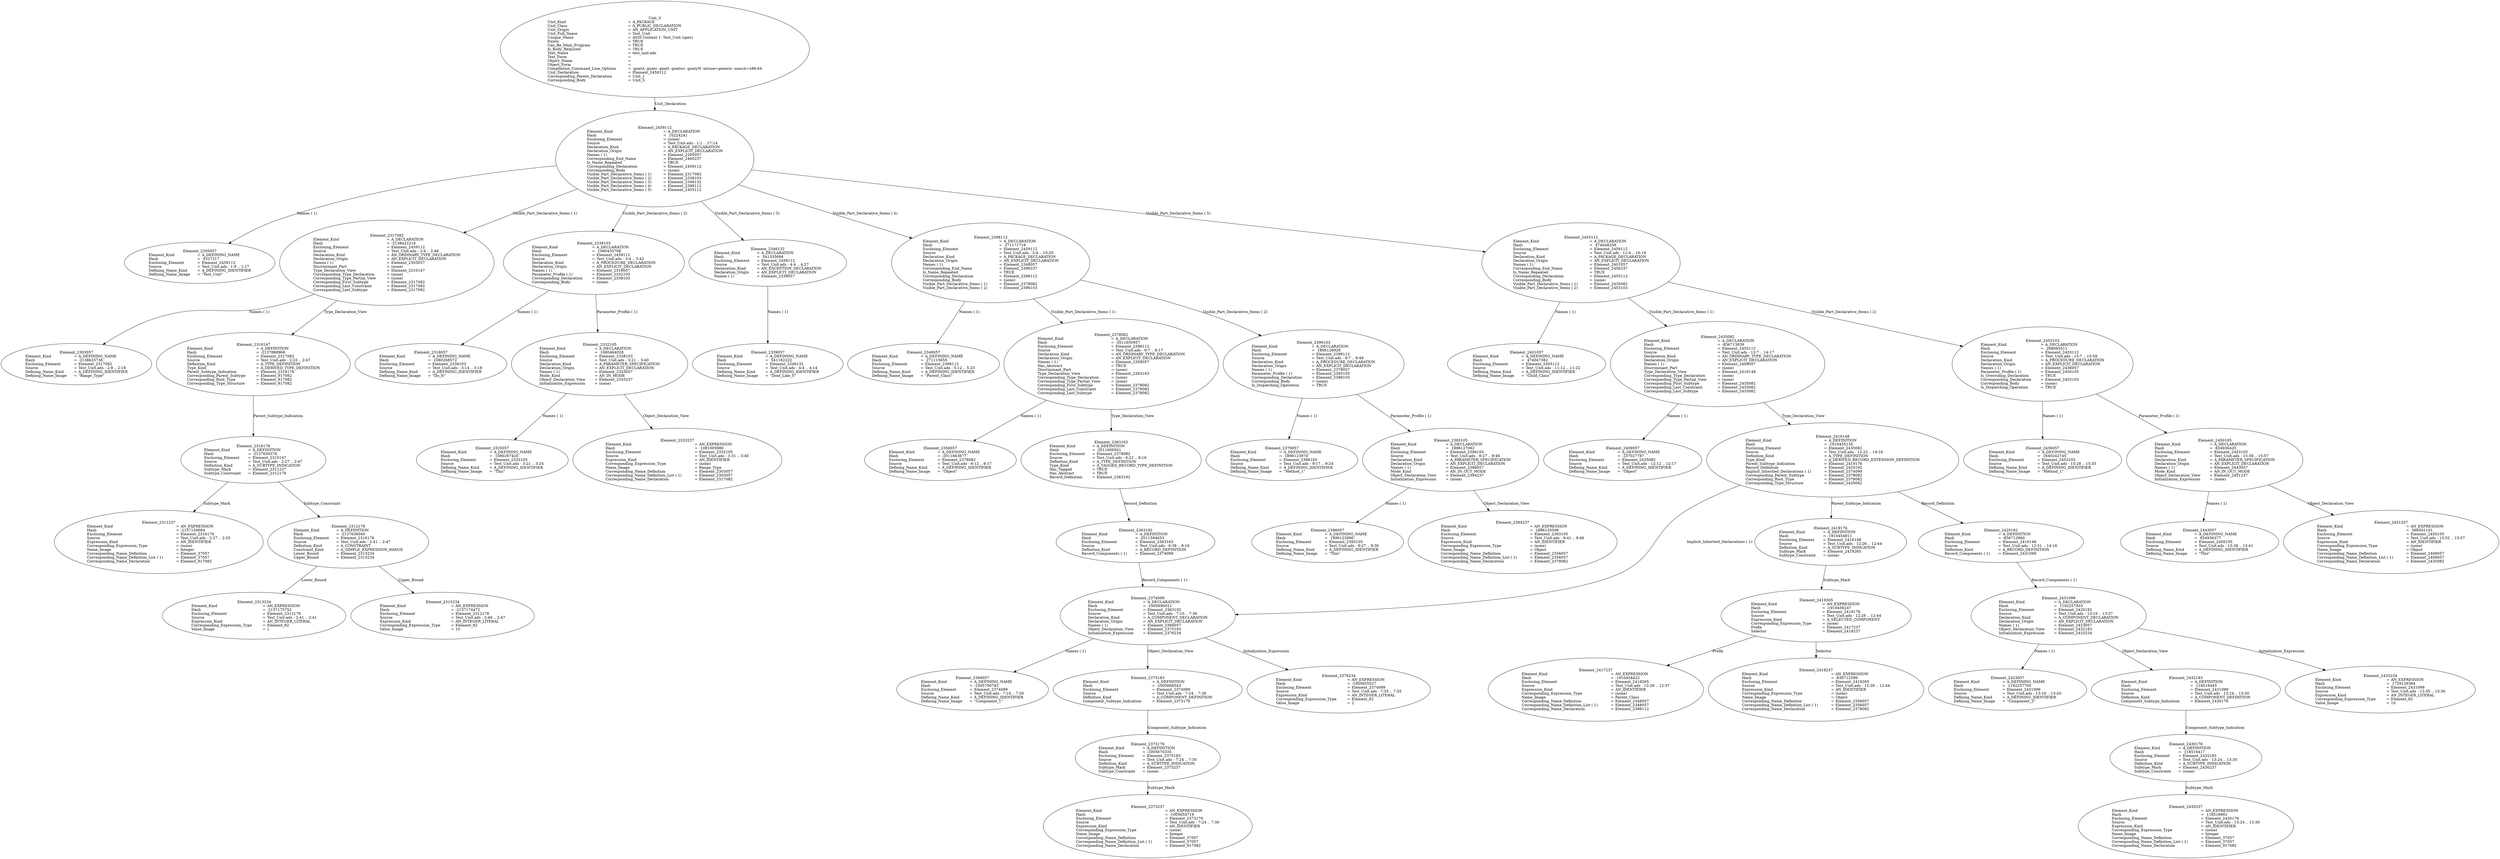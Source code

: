 digraph "test_unit.adt" {
  Unit_3 -> Element_2459112
      [ label=Unit_Declaration ];
  Unit_3
      [ label=<<TABLE BORDER="0" CELLBORDER="0" CELLSPACING="0" CELLPADDING="0"> 
          <TR><TD COLSPAN="3">Unit_3</TD></TR>
          <TR><TD ALIGN="LEFT">Unit_Kind   </TD><TD> = </TD><TD ALIGN="LEFT">A_PACKAGE</TD></TR>
          <TR><TD ALIGN="LEFT">Unit_Class   </TD><TD> = </TD><TD ALIGN="LEFT">A_PUBLIC_DECLARATION</TD></TR>
          <TR><TD ALIGN="LEFT">Unit_Origin   </TD><TD> = </TD><TD ALIGN="LEFT">AN_APPLICATION_UNIT</TD></TR>
          <TR><TD ALIGN="LEFT">Unit_Full_Name    </TD><TD> = </TD><TD ALIGN="LEFT">Test_Unit</TD></TR>
          <TR><TD ALIGN="LEFT">Unique_Name   </TD><TD> = </TD><TD ALIGN="LEFT">ASIS Context 1: Test_Unit (spec)</TD></TR>
          <TR><TD ALIGN="LEFT">Exists  </TD><TD> = </TD><TD ALIGN="LEFT">TRUE</TD></TR>
          <TR><TD ALIGN="LEFT">Can_Be_Main_Program     </TD><TD> = </TD><TD ALIGN="LEFT">TRUE</TD></TR>
          <TR><TD ALIGN="LEFT">Is_Body_Required     </TD><TD> = </TD><TD ALIGN="LEFT">TRUE</TD></TR>
          <TR><TD ALIGN="LEFT">Text_Name   </TD><TD> = </TD><TD ALIGN="LEFT">test_unit.ads</TD></TR>
          <TR><TD ALIGN="LEFT">Text_Form   </TD><TD> = </TD><TD ALIGN="LEFT"></TD></TR>
          <TR><TD ALIGN="LEFT">Object_Name   </TD><TD> = </TD><TD ALIGN="LEFT"></TD></TR>
          <TR><TD ALIGN="LEFT">Object_Form   </TD><TD> = </TD><TD ALIGN="LEFT"></TD></TR>
          <TR><TD ALIGN="LEFT">Compilation_Command_Line_Options         </TD><TD> = </TD><TD ALIGN="LEFT">-gnatA -gnatc -gnatt -gnatws -gnatyN -mtune=generic -march=x86-64</TD></TR>
          <TR><TD ALIGN="LEFT">Unit_Declaration     </TD><TD> = </TD><TD ALIGN="LEFT">Element_2459112</TD></TR>
          <TR><TD ALIGN="LEFT">Corresponding_Parent_Declaration         </TD><TD> = </TD><TD ALIGN="LEFT">Unit_1</TD></TR>
          <TR><TD ALIGN="LEFT">Corresponding_Body     </TD><TD> = </TD><TD ALIGN="LEFT">Unit_5</TD></TR>
          </TABLE>> ];
  Element_2459112 -> Element_2295057
      [ label="Names ( 1)" ];
  Element_2459112 -> Element_2317082
      [ label="Visible_Part_Declarative_Items ( 1)" ];
  Element_2459112 -> Element_2338103
      [ label="Visible_Part_Declarative_Items ( 2)" ];
  Element_2459112 -> Element_2346132
      [ label="Visible_Part_Declarative_Items ( 3)" ];
  Element_2459112 -> Element_2398112
      [ label="Visible_Part_Declarative_Items ( 4)" ];
  Element_2459112 -> Element_2455112
      [ label="Visible_Part_Declarative_Items ( 5)" ];
  Element_2459112
      [ label=<<TABLE BORDER="0" CELLBORDER="0" CELLSPACING="0" CELLPADDING="0"> 
          <TR><TD COLSPAN="3">Element_2459112</TD></TR>
          <TR><TD ALIGN="LEFT">Element_Kind    </TD><TD> = </TD><TD ALIGN="LEFT">A_DECLARATION</TD></TR>
          <TR><TD ALIGN="LEFT">Hash  </TD><TD> = </TD><TD ALIGN="LEFT"> 10224241</TD></TR>
          <TR><TD ALIGN="LEFT">Enclosing_Element     </TD><TD> = </TD><TD ALIGN="LEFT">(none)</TD></TR>
          <TR><TD ALIGN="LEFT">Source  </TD><TD> = </TD><TD ALIGN="LEFT">Test_Unit.ads - 1:1 .. 17:14</TD></TR>
          <TR><TD ALIGN="LEFT">Declaration_Kind     </TD><TD> = </TD><TD ALIGN="LEFT">A_PACKAGE_DECLARATION</TD></TR>
          <TR><TD ALIGN="LEFT">Declaration_Origin     </TD><TD> = </TD><TD ALIGN="LEFT">AN_EXPLICIT_DECLARATION</TD></TR>
          <TR><TD ALIGN="LEFT">Names ( 1)   </TD><TD> = </TD><TD ALIGN="LEFT">Element_2295057</TD></TR>
          <TR><TD ALIGN="LEFT">Corresponding_End_Name      </TD><TD> = </TD><TD ALIGN="LEFT">Element_2460237</TD></TR>
          <TR><TD ALIGN="LEFT">Is_Name_Repeated     </TD><TD> = </TD><TD ALIGN="LEFT">TRUE</TD></TR>
          <TR><TD ALIGN="LEFT">Corresponding_Declaration       </TD><TD> = </TD><TD ALIGN="LEFT">Element_2459112</TD></TR>
          <TR><TD ALIGN="LEFT">Corresponding_Body     </TD><TD> = </TD><TD ALIGN="LEFT">(none)</TD></TR>
          <TR><TD ALIGN="LEFT">Visible_Part_Declarative_Items ( 1)         </TD><TD> = </TD><TD ALIGN="LEFT">Element_2317082</TD></TR>
          <TR><TD ALIGN="LEFT">Visible_Part_Declarative_Items ( 2)         </TD><TD> = </TD><TD ALIGN="LEFT">Element_2338103</TD></TR>
          <TR><TD ALIGN="LEFT">Visible_Part_Declarative_Items ( 3)         </TD><TD> = </TD><TD ALIGN="LEFT">Element_2346132</TD></TR>
          <TR><TD ALIGN="LEFT">Visible_Part_Declarative_Items ( 4)         </TD><TD> = </TD><TD ALIGN="LEFT">Element_2398112</TD></TR>
          <TR><TD ALIGN="LEFT">Visible_Part_Declarative_Items ( 5)         </TD><TD> = </TD><TD ALIGN="LEFT">Element_2455112</TD></TR>
          </TABLE>> ];
  Element_2295057
      [ label=<<TABLE BORDER="0" CELLBORDER="0" CELLSPACING="0" CELLPADDING="0"> 
          <TR><TD COLSPAN="3">Element_2295057</TD></TR>
          <TR><TD ALIGN="LEFT">Element_Kind    </TD><TD> = </TD><TD ALIGN="LEFT">A_DEFINING_NAME</TD></TR>
          <TR><TD ALIGN="LEFT">Hash  </TD><TD> = </TD><TD ALIGN="LEFT"> 9327217</TD></TR>
          <TR><TD ALIGN="LEFT">Enclosing_Element     </TD><TD> = </TD><TD ALIGN="LEFT">Element_2459112</TD></TR>
          <TR><TD ALIGN="LEFT">Source  </TD><TD> = </TD><TD ALIGN="LEFT">Test_Unit.ads - 1:9 .. 1:17</TD></TR>
          <TR><TD ALIGN="LEFT">Defining_Name_Kind     </TD><TD> = </TD><TD ALIGN="LEFT">A_DEFINING_IDENTIFIER</TD></TR>
          <TR><TD ALIGN="LEFT">Defining_Name_Image     </TD><TD> = </TD><TD ALIGN="LEFT">"Test_Unit"</TD></TR>
          </TABLE>> ];
  Element_2317082 -> Element_2303057
      [ label="Names ( 1)" ];
  Element_2317082 -> Element_2310147
      [ label=Type_Declaration_View ];
  Element_2317082
      [ label=<<TABLE BORDER="0" CELLBORDER="0" CELLSPACING="0" CELLPADDING="0"> 
          <TR><TD COLSPAN="3">Element_2317082</TD></TR>
          <TR><TD ALIGN="LEFT">Element_Kind    </TD><TD> = </TD><TD ALIGN="LEFT">A_DECLARATION</TD></TR>
          <TR><TD ALIGN="LEFT">Hash  </TD><TD> = </TD><TD ALIGN="LEFT">-2138422216</TD></TR>
          <TR><TD ALIGN="LEFT">Enclosing_Element     </TD><TD> = </TD><TD ALIGN="LEFT">Element_2459112</TD></TR>
          <TR><TD ALIGN="LEFT">Source  </TD><TD> = </TD><TD ALIGN="LEFT">Test_Unit.ads - 2:4 .. 2:48</TD></TR>
          <TR><TD ALIGN="LEFT">Declaration_Kind     </TD><TD> = </TD><TD ALIGN="LEFT">AN_ORDINARY_TYPE_DECLARATION</TD></TR>
          <TR><TD ALIGN="LEFT">Declaration_Origin     </TD><TD> = </TD><TD ALIGN="LEFT">AN_EXPLICIT_DECLARATION</TD></TR>
          <TR><TD ALIGN="LEFT">Names ( 1)   </TD><TD> = </TD><TD ALIGN="LEFT">Element_2303057</TD></TR>
          <TR><TD ALIGN="LEFT">Discriminant_Part     </TD><TD> = </TD><TD ALIGN="LEFT">(none)</TD></TR>
          <TR><TD ALIGN="LEFT">Type_Declaration_View      </TD><TD> = </TD><TD ALIGN="LEFT">Element_2310147</TD></TR>
          <TR><TD ALIGN="LEFT">Corresponding_Type_Declaration        </TD><TD> = </TD><TD ALIGN="LEFT">(none)</TD></TR>
          <TR><TD ALIGN="LEFT">Corresponding_Type_Partial_View        </TD><TD> = </TD><TD ALIGN="LEFT">(none)</TD></TR>
          <TR><TD ALIGN="LEFT">Corresponding_First_Subtype       </TD><TD> = </TD><TD ALIGN="LEFT">Element_2317082</TD></TR>
          <TR><TD ALIGN="LEFT">Corresponding_Last_Constraint        </TD><TD> = </TD><TD ALIGN="LEFT">Element_2317082</TD></TR>
          <TR><TD ALIGN="LEFT">Corresponding_Last_Subtype       </TD><TD> = </TD><TD ALIGN="LEFT">Element_2317082</TD></TR>
          </TABLE>> ];
  Element_2303057
      [ label=<<TABLE BORDER="0" CELLBORDER="0" CELLSPACING="0" CELLPADDING="0"> 
          <TR><TD COLSPAN="3">Element_2303057</TD></TR>
          <TR><TD ALIGN="LEFT">Element_Kind    </TD><TD> = </TD><TD ALIGN="LEFT">A_DEFINING_NAME</TD></TR>
          <TR><TD ALIGN="LEFT">Hash  </TD><TD> = </TD><TD ALIGN="LEFT">-2138625736</TD></TR>
          <TR><TD ALIGN="LEFT">Enclosing_Element     </TD><TD> = </TD><TD ALIGN="LEFT">Element_2317082</TD></TR>
          <TR><TD ALIGN="LEFT">Source  </TD><TD> = </TD><TD ALIGN="LEFT">Test_Unit.ads - 2:9 .. 2:18</TD></TR>
          <TR><TD ALIGN="LEFT">Defining_Name_Kind     </TD><TD> = </TD><TD ALIGN="LEFT">A_DEFINING_IDENTIFIER</TD></TR>
          <TR><TD ALIGN="LEFT">Defining_Name_Image     </TD><TD> = </TD><TD ALIGN="LEFT">"Range_Type"</TD></TR>
          </TABLE>> ];
  Element_2310147 -> Element_2316176
      [ label=Parent_Subtype_Indication ];
  Element_2310147
      [ label=<<TABLE BORDER="0" CELLBORDER="0" CELLSPACING="0" CELLPADDING="0"> 
          <TR><TD COLSPAN="3">Element_2310147</TD></TR>
          <TR><TD ALIGN="LEFT">Element_Kind    </TD><TD> = </TD><TD ALIGN="LEFT">A_DEFINITION</TD></TR>
          <TR><TD ALIGN="LEFT">Hash  </TD><TD> = </TD><TD ALIGN="LEFT">-2137888968</TD></TR>
          <TR><TD ALIGN="LEFT">Enclosing_Element     </TD><TD> = </TD><TD ALIGN="LEFT">Element_2317082</TD></TR>
          <TR><TD ALIGN="LEFT">Source  </TD><TD> = </TD><TD ALIGN="LEFT">Test_Unit.ads - 2:23 .. 2:47</TD></TR>
          <TR><TD ALIGN="LEFT">Definition_Kind    </TD><TD> = </TD><TD ALIGN="LEFT">A_TYPE_DEFINITION</TD></TR>
          <TR><TD ALIGN="LEFT">Type_Kind   </TD><TD> = </TD><TD ALIGN="LEFT">A_DERIVED_TYPE_DEFINITION</TD></TR>
          <TR><TD ALIGN="LEFT">Parent_Subtype_Indication       </TD><TD> = </TD><TD ALIGN="LEFT">Element_2316176</TD></TR>
          <TR><TD ALIGN="LEFT">Corresponding_Parent_Subtype        </TD><TD> = </TD><TD ALIGN="LEFT">Element_917082</TD></TR>
          <TR><TD ALIGN="LEFT">Corresponding_Root_Type      </TD><TD> = </TD><TD ALIGN="LEFT">Element_917082</TD></TR>
          <TR><TD ALIGN="LEFT">Corresponding_Type_Structure        </TD><TD> = </TD><TD ALIGN="LEFT">Element_917082</TD></TR>
          </TABLE>> ];
  Element_2316176 -> Element_2311237
      [ label=Subtype_Mark ];
  Element_2316176 -> Element_2312178
      [ label=Subtype_Constraint ];
  Element_2316176
      [ label=<<TABLE BORDER="0" CELLBORDER="0" CELLSPACING="0" CELLPADDING="0"> 
          <TR><TD COLSPAN="3">Element_2316176</TD></TR>
          <TR><TD ALIGN="LEFT">Element_Kind    </TD><TD> = </TD><TD ALIGN="LEFT">A_DEFINITION</TD></TR>
          <TR><TD ALIGN="LEFT">Hash  </TD><TD> = </TD><TD ALIGN="LEFT">-2137650376</TD></TR>
          <TR><TD ALIGN="LEFT">Enclosing_Element     </TD><TD> = </TD><TD ALIGN="LEFT">Element_2310147</TD></TR>
          <TR><TD ALIGN="LEFT">Source  </TD><TD> = </TD><TD ALIGN="LEFT">Test_Unit.ads - 2:27 .. 2:47</TD></TR>
          <TR><TD ALIGN="LEFT">Definition_Kind    </TD><TD> = </TD><TD ALIGN="LEFT">A_SUBTYPE_INDICATION</TD></TR>
          <TR><TD ALIGN="LEFT">Subtype_Mark    </TD><TD> = </TD><TD ALIGN="LEFT">Element_2311237</TD></TR>
          <TR><TD ALIGN="LEFT">Subtype_Constraint     </TD><TD> = </TD><TD ALIGN="LEFT">Element_2312178</TD></TR>
          </TABLE>> ];
  Element_2311237
      [ label=<<TABLE BORDER="0" CELLBORDER="0" CELLSPACING="0" CELLPADDING="0"> 
          <TR><TD COLSPAN="3">Element_2311237</TD></TR>
          <TR><TD ALIGN="LEFT">Element_Kind    </TD><TD> = </TD><TD ALIGN="LEFT">AN_EXPRESSION</TD></TR>
          <TR><TD ALIGN="LEFT">Hash  </TD><TD> = </TD><TD ALIGN="LEFT">-2137150664</TD></TR>
          <TR><TD ALIGN="LEFT">Enclosing_Element     </TD><TD> = </TD><TD ALIGN="LEFT">Element_2316176</TD></TR>
          <TR><TD ALIGN="LEFT">Source  </TD><TD> = </TD><TD ALIGN="LEFT">Test_Unit.ads - 2:27 .. 2:33</TD></TR>
          <TR><TD ALIGN="LEFT">Expression_Kind    </TD><TD> = </TD><TD ALIGN="LEFT">AN_IDENTIFIER</TD></TR>
          <TR><TD ALIGN="LEFT">Corresponding_Expression_Type        </TD><TD> = </TD><TD ALIGN="LEFT">(none)</TD></TR>
          <TR><TD ALIGN="LEFT">Name_Image   </TD><TD> = </TD><TD ALIGN="LEFT">Integer</TD></TR>
          <TR><TD ALIGN="LEFT">Corresponding_Name_Definition        </TD><TD> = </TD><TD ALIGN="LEFT">Element_37057</TD></TR>
          <TR><TD ALIGN="LEFT">Corresponding_Name_Definition_List ( 1)          </TD><TD> = </TD><TD ALIGN="LEFT">Element_37057</TD></TR>
          <TR><TD ALIGN="LEFT">Corresponding_Name_Declaration        </TD><TD> = </TD><TD ALIGN="LEFT">Element_917082</TD></TR>
          </TABLE>> ];
  Element_2312178 -> Element_2313234
      [ label=Lower_Bound ];
  Element_2312178 -> Element_2315234
      [ label=Upper_Bound ];
  Element_2312178
      [ label=<<TABLE BORDER="0" CELLBORDER="0" CELLSPACING="0" CELLPADDING="0"> 
          <TR><TD COLSPAN="3">Element_2312178</TD></TR>
          <TR><TD ALIGN="LEFT">Element_Kind    </TD><TD> = </TD><TD ALIGN="LEFT">A_DEFINITION</TD></TR>
          <TR><TD ALIGN="LEFT">Hash  </TD><TD> = </TD><TD ALIGN="LEFT">-2137636040</TD></TR>
          <TR><TD ALIGN="LEFT">Enclosing_Element     </TD><TD> = </TD><TD ALIGN="LEFT">Element_2316176</TD></TR>
          <TR><TD ALIGN="LEFT">Source  </TD><TD> = </TD><TD ALIGN="LEFT">Test_Unit.ads - 2:41 .. 2:47</TD></TR>
          <TR><TD ALIGN="LEFT">Definition_Kind    </TD><TD> = </TD><TD ALIGN="LEFT">A_CONSTRAINT</TD></TR>
          <TR><TD ALIGN="LEFT">Constraint_Kind    </TD><TD> = </TD><TD ALIGN="LEFT">A_SIMPLE_EXPRESSION_RANGE</TD></TR>
          <TR><TD ALIGN="LEFT">Lower_Bound   </TD><TD> = </TD><TD ALIGN="LEFT">Element_2313234</TD></TR>
          <TR><TD ALIGN="LEFT">Upper_Bound   </TD><TD> = </TD><TD ALIGN="LEFT">Element_2315234</TD></TR>
          </TABLE>> ];
  Element_2313234
      [ label=<<TABLE BORDER="0" CELLBORDER="0" CELLSPACING="0" CELLPADDING="0"> 
          <TR><TD COLSPAN="3">Element_2313234</TD></TR>
          <TR><TD ALIGN="LEFT">Element_Kind    </TD><TD> = </TD><TD ALIGN="LEFT">AN_EXPRESSION</TD></TR>
          <TR><TD ALIGN="LEFT">Hash  </TD><TD> = </TD><TD ALIGN="LEFT">-2137175752</TD></TR>
          <TR><TD ALIGN="LEFT">Enclosing_Element     </TD><TD> = </TD><TD ALIGN="LEFT">Element_2312178</TD></TR>
          <TR><TD ALIGN="LEFT">Source  </TD><TD> = </TD><TD ALIGN="LEFT">Test_Unit.ads - 2:41 .. 2:41</TD></TR>
          <TR><TD ALIGN="LEFT">Expression_Kind    </TD><TD> = </TD><TD ALIGN="LEFT">AN_INTEGER_LITERAL</TD></TR>
          <TR><TD ALIGN="LEFT">Corresponding_Expression_Type        </TD><TD> = </TD><TD ALIGN="LEFT">Element_82</TD></TR>
          <TR><TD ALIGN="LEFT">Value_Image   </TD><TD> = </TD><TD ALIGN="LEFT">1</TD></TR>
          </TABLE>> ];
  Element_2315234
      [ label=<<TABLE BORDER="0" CELLBORDER="0" CELLSPACING="0" CELLPADDING="0"> 
          <TR><TD COLSPAN="3">Element_2315234</TD></TR>
          <TR><TD ALIGN="LEFT">Element_Kind    </TD><TD> = </TD><TD ALIGN="LEFT">AN_EXPRESSION</TD></TR>
          <TR><TD ALIGN="LEFT">Hash  </TD><TD> = </TD><TD ALIGN="LEFT">-2137174472</TD></TR>
          <TR><TD ALIGN="LEFT">Enclosing_Element     </TD><TD> = </TD><TD ALIGN="LEFT">Element_2312178</TD></TR>
          <TR><TD ALIGN="LEFT">Source  </TD><TD> = </TD><TD ALIGN="LEFT">Test_Unit.ads - 2:46 .. 2:47</TD></TR>
          <TR><TD ALIGN="LEFT">Expression_Kind    </TD><TD> = </TD><TD ALIGN="LEFT">AN_INTEGER_LITERAL</TD></TR>
          <TR><TD ALIGN="LEFT">Corresponding_Expression_Type        </TD><TD> = </TD><TD ALIGN="LEFT">Element_82</TD></TR>
          <TR><TD ALIGN="LEFT">Value_Image   </TD><TD> = </TD><TD ALIGN="LEFT">10</TD></TR>
          </TABLE>> ];
  Element_2338103 -> Element_2318057
      [ label="Names ( 1)" ];
  Element_2338103 -> Element_2332105
      [ label="Parameter_Profile ( 1)" ];
  Element_2338103
      [ label=<<TABLE BORDER="0" CELLBORDER="0" CELLSPACING="0" CELLPADDING="0"> 
          <TR><TD COLSPAN="3">Element_2338103</TD></TR>
          <TR><TD ALIGN="LEFT">Element_Kind    </TD><TD> = </TD><TD ALIGN="LEFT">A_DECLARATION</TD></TR>
          <TR><TD ALIGN="LEFT">Hash  </TD><TD> = </TD><TD ALIGN="LEFT"> 1080455708</TD></TR>
          <TR><TD ALIGN="LEFT">Enclosing_Element     </TD><TD> = </TD><TD ALIGN="LEFT">Element_2459112</TD></TR>
          <TR><TD ALIGN="LEFT">Source  </TD><TD> = </TD><TD ALIGN="LEFT">Test_Unit.ads - 3:4 .. 3:42</TD></TR>
          <TR><TD ALIGN="LEFT">Declaration_Kind     </TD><TD> = </TD><TD ALIGN="LEFT">A_PROCEDURE_DECLARATION</TD></TR>
          <TR><TD ALIGN="LEFT">Declaration_Origin     </TD><TD> = </TD><TD ALIGN="LEFT">AN_EXPLICIT_DECLARATION</TD></TR>
          <TR><TD ALIGN="LEFT">Names ( 1)   </TD><TD> = </TD><TD ALIGN="LEFT">Element_2318057</TD></TR>
          <TR><TD ALIGN="LEFT">Parameter_Profile ( 1)      </TD><TD> = </TD><TD ALIGN="LEFT">Element_2332105</TD></TR>
          <TR><TD ALIGN="LEFT">Corresponding_Declaration       </TD><TD> = </TD><TD ALIGN="LEFT">Element_2338103</TD></TR>
          <TR><TD ALIGN="LEFT">Corresponding_Body     </TD><TD> = </TD><TD ALIGN="LEFT">(none)</TD></TR>
          </TABLE>> ];
  Element_2318057
      [ label=<<TABLE BORDER="0" CELLBORDER="0" CELLSPACING="0" CELLPADDING="0"> 
          <TR><TD COLSPAN="3">Element_2318057</TD></TR>
          <TR><TD ALIGN="LEFT">Element_Kind    </TD><TD> = </TD><TD ALIGN="LEFT">A_DEFINING_NAME</TD></TR>
          <TR><TD ALIGN="LEFT">Hash  </TD><TD> = </TD><TD ALIGN="LEFT"> 1080268572</TD></TR>
          <TR><TD ALIGN="LEFT">Enclosing_Element     </TD><TD> = </TD><TD ALIGN="LEFT">Element_2338103</TD></TR>
          <TR><TD ALIGN="LEFT">Source  </TD><TD> = </TD><TD ALIGN="LEFT">Test_Unit.ads - 3:14 .. 3:18</TD></TR>
          <TR><TD ALIGN="LEFT">Defining_Name_Kind     </TD><TD> = </TD><TD ALIGN="LEFT">A_DEFINING_IDENTIFIER</TD></TR>
          <TR><TD ALIGN="LEFT">Defining_Name_Image     </TD><TD> = </TD><TD ALIGN="LEFT">"Do_It"</TD></TR>
          </TABLE>> ];
  Element_2332105 -> Element_2325057
      [ label="Names ( 1)" ];
  Element_2332105 -> Element_2333237
      [ label=Object_Declaration_View ];
  Element_2332105
      [ label=<<TABLE BORDER="0" CELLBORDER="0" CELLSPACING="0" CELLPADDING="0"> 
          <TR><TD COLSPAN="3">Element_2332105</TD></TR>
          <TR><TD ALIGN="LEFT">Element_Kind    </TD><TD> = </TD><TD ALIGN="LEFT">A_DECLARATION</TD></TR>
          <TR><TD ALIGN="LEFT">Hash  </TD><TD> = </TD><TD ALIGN="LEFT"> 1080464028</TD></TR>
          <TR><TD ALIGN="LEFT">Enclosing_Element     </TD><TD> = </TD><TD ALIGN="LEFT">Element_2338103</TD></TR>
          <TR><TD ALIGN="LEFT">Source  </TD><TD> = </TD><TD ALIGN="LEFT">Test_Unit.ads - 3:21 .. 3:40</TD></TR>
          <TR><TD ALIGN="LEFT">Declaration_Kind     </TD><TD> = </TD><TD ALIGN="LEFT">A_PARAMETER_SPECIFICATION</TD></TR>
          <TR><TD ALIGN="LEFT">Declaration_Origin     </TD><TD> = </TD><TD ALIGN="LEFT">AN_EXPLICIT_DECLARATION</TD></TR>
          <TR><TD ALIGN="LEFT">Names ( 1)   </TD><TD> = </TD><TD ALIGN="LEFT">Element_2325057</TD></TR>
          <TR><TD ALIGN="LEFT">Mode_Kind   </TD><TD> = </TD><TD ALIGN="LEFT">AN_IN_MODE</TD></TR>
          <TR><TD ALIGN="LEFT">Object_Declaration_View      </TD><TD> = </TD><TD ALIGN="LEFT">Element_2333237</TD></TR>
          <TR><TD ALIGN="LEFT">Initialization_Expression       </TD><TD> = </TD><TD ALIGN="LEFT">(none)</TD></TR>
          </TABLE>> ];
  Element_2325057
      [ label=<<TABLE BORDER="0" CELLBORDER="0" CELLSPACING="0" CELLPADDING="0"> 
          <TR><TD COLSPAN="3">Element_2325057</TD></TR>
          <TR><TD ALIGN="LEFT">Element_Kind    </TD><TD> = </TD><TD ALIGN="LEFT">A_DEFINING_NAME</TD></TR>
          <TR><TD ALIGN="LEFT">Hash  </TD><TD> = </TD><TD ALIGN="LEFT"> 1080267420</TD></TR>
          <TR><TD ALIGN="LEFT">Enclosing_Element     </TD><TD> = </TD><TD ALIGN="LEFT">Element_2332105</TD></TR>
          <TR><TD ALIGN="LEFT">Source  </TD><TD> = </TD><TD ALIGN="LEFT">Test_Unit.ads - 3:21 .. 3:24</TD></TR>
          <TR><TD ALIGN="LEFT">Defining_Name_Kind     </TD><TD> = </TD><TD ALIGN="LEFT">A_DEFINING_IDENTIFIER</TD></TR>
          <TR><TD ALIGN="LEFT">Defining_Name_Image     </TD><TD> = </TD><TD ALIGN="LEFT">"This"</TD></TR>
          </TABLE>> ];
  Element_2333237
      [ label=<<TABLE BORDER="0" CELLBORDER="0" CELLSPACING="0" CELLPADDING="0"> 
          <TR><TD COLSPAN="3">Element_2333237</TD></TR>
          <TR><TD ALIGN="LEFT">Element_Kind    </TD><TD> = </TD><TD ALIGN="LEFT">AN_EXPRESSION</TD></TR>
          <TR><TD ALIGN="LEFT">Hash  </TD><TD> = </TD><TD ALIGN="LEFT"> 1081005980</TD></TR>
          <TR><TD ALIGN="LEFT">Enclosing_Element     </TD><TD> = </TD><TD ALIGN="LEFT">Element_2332105</TD></TR>
          <TR><TD ALIGN="LEFT">Source  </TD><TD> = </TD><TD ALIGN="LEFT">Test_Unit.ads - 3:31 .. 3:40</TD></TR>
          <TR><TD ALIGN="LEFT">Expression_Kind    </TD><TD> = </TD><TD ALIGN="LEFT">AN_IDENTIFIER</TD></TR>
          <TR><TD ALIGN="LEFT">Corresponding_Expression_Type        </TD><TD> = </TD><TD ALIGN="LEFT">(none)</TD></TR>
          <TR><TD ALIGN="LEFT">Name_Image   </TD><TD> = </TD><TD ALIGN="LEFT">Range_Type</TD></TR>
          <TR><TD ALIGN="LEFT">Corresponding_Name_Definition        </TD><TD> = </TD><TD ALIGN="LEFT">Element_2303057</TD></TR>
          <TR><TD ALIGN="LEFT">Corresponding_Name_Definition_List ( 1)          </TD><TD> = </TD><TD ALIGN="LEFT">Element_2303057</TD></TR>
          <TR><TD ALIGN="LEFT">Corresponding_Name_Declaration        </TD><TD> = </TD><TD ALIGN="LEFT">Element_2317082</TD></TR>
          </TABLE>> ];
  Element_2346132 -> Element_2339057
      [ label="Names ( 1)" ];
  Element_2346132
      [ label=<<TABLE BORDER="0" CELLBORDER="0" CELLSPACING="0" CELLPADDING="0"> 
          <TR><TD COLSPAN="3">Element_2346132</TD></TR>
          <TR><TD ALIGN="LEFT">Element_Kind    </TD><TD> = </TD><TD ALIGN="LEFT">A_DECLARATION</TD></TR>
          <TR><TD ALIGN="LEFT">Hash  </TD><TD> = </TD><TD ALIGN="LEFT"> 541335694</TD></TR>
          <TR><TD ALIGN="LEFT">Enclosing_Element     </TD><TD> = </TD><TD ALIGN="LEFT">Element_2459112</TD></TR>
          <TR><TD ALIGN="LEFT">Source  </TD><TD> = </TD><TD ALIGN="LEFT">Test_Unit.ads - 4:4 .. 4:27</TD></TR>
          <TR><TD ALIGN="LEFT">Declaration_Kind     </TD><TD> = </TD><TD ALIGN="LEFT">AN_EXCEPTION_DECLARATION</TD></TR>
          <TR><TD ALIGN="LEFT">Declaration_Origin     </TD><TD> = </TD><TD ALIGN="LEFT">AN_EXPLICIT_DECLARATION</TD></TR>
          <TR><TD ALIGN="LEFT">Names ( 1)   </TD><TD> = </TD><TD ALIGN="LEFT">Element_2339057</TD></TR>
          </TABLE>> ];
  Element_2339057
      [ label=<<TABLE BORDER="0" CELLBORDER="0" CELLSPACING="0" CELLPADDING="0"> 
          <TR><TD COLSPAN="3">Element_2339057</TD></TR>
          <TR><TD ALIGN="LEFT">Element_Kind    </TD><TD> = </TD><TD ALIGN="LEFT">A_DEFINING_NAME</TD></TR>
          <TR><TD ALIGN="LEFT">Hash  </TD><TD> = </TD><TD ALIGN="LEFT"> 541182222</TD></TR>
          <TR><TD ALIGN="LEFT">Enclosing_Element     </TD><TD> = </TD><TD ALIGN="LEFT">Element_2346132</TD></TR>
          <TR><TD ALIGN="LEFT">Source  </TD><TD> = </TD><TD ALIGN="LEFT">Test_Unit.ads - 4:4 .. 4:14</TD></TR>
          <TR><TD ALIGN="LEFT">Defining_Name_Kind     </TD><TD> = </TD><TD ALIGN="LEFT">A_DEFINING_IDENTIFIER</TD></TR>
          <TR><TD ALIGN="LEFT">Defining_Name_Image     </TD><TD> = </TD><TD ALIGN="LEFT">"Dont_Like_5"</TD></TR>
          </TABLE>> ];
  Element_2398112 -> Element_2348057
      [ label="Names ( 1)" ];
  Element_2398112 -> Element_2378082
      [ label="Visible_Part_Declarative_Items ( 1)" ];
  Element_2398112 -> Element_2396103
      [ label="Visible_Part_Declarative_Items ( 2)" ];
  Element_2398112
      [ label=<<TABLE BORDER="0" CELLBORDER="0" CELLSPACING="0" CELLPADDING="0"> 
          <TR><TD COLSPAN="3">Element_2398112</TD></TR>
          <TR><TD ALIGN="LEFT">Element_Kind    </TD><TD> = </TD><TD ALIGN="LEFT">A_DECLARATION</TD></TR>
          <TR><TD ALIGN="LEFT">Hash  </TD><TD> = </TD><TD ALIGN="LEFT"> 271171719</TD></TR>
          <TR><TD ALIGN="LEFT">Enclosing_Element     </TD><TD> = </TD><TD ALIGN="LEFT">Element_2459112</TD></TR>
          <TR><TD ALIGN="LEFT">Source  </TD><TD> = </TD><TD ALIGN="LEFT">Test_Unit.ads - 5:4 .. 10:20</TD></TR>
          <TR><TD ALIGN="LEFT">Declaration_Kind     </TD><TD> = </TD><TD ALIGN="LEFT">A_PACKAGE_DECLARATION</TD></TR>
          <TR><TD ALIGN="LEFT">Declaration_Origin     </TD><TD> = </TD><TD ALIGN="LEFT">AN_EXPLICIT_DECLARATION</TD></TR>
          <TR><TD ALIGN="LEFT">Names ( 1)   </TD><TD> = </TD><TD ALIGN="LEFT">Element_2348057</TD></TR>
          <TR><TD ALIGN="LEFT">Corresponding_End_Name      </TD><TD> = </TD><TD ALIGN="LEFT">Element_2399237</TD></TR>
          <TR><TD ALIGN="LEFT">Is_Name_Repeated     </TD><TD> = </TD><TD ALIGN="LEFT">TRUE</TD></TR>
          <TR><TD ALIGN="LEFT">Corresponding_Declaration       </TD><TD> = </TD><TD ALIGN="LEFT">Element_2398112</TD></TR>
          <TR><TD ALIGN="LEFT">Corresponding_Body     </TD><TD> = </TD><TD ALIGN="LEFT">(none)</TD></TR>
          <TR><TD ALIGN="LEFT">Visible_Part_Declarative_Items ( 1)         </TD><TD> = </TD><TD ALIGN="LEFT">Element_2378082</TD></TR>
          <TR><TD ALIGN="LEFT">Visible_Part_Declarative_Items ( 2)         </TD><TD> = </TD><TD ALIGN="LEFT">Element_2396103</TD></TR>
          </TABLE>> ];
  Element_2348057
      [ label=<<TABLE BORDER="0" CELLBORDER="0" CELLSPACING="0" CELLPADDING="0"> 
          <TR><TD COLSPAN="3">Element_2348057</TD></TR>
          <TR><TD ALIGN="LEFT">Element_Kind    </TD><TD> = </TD><TD ALIGN="LEFT">A_DEFINING_NAME</TD></TR>
          <TR><TD ALIGN="LEFT">Hash  </TD><TD> = </TD><TD ALIGN="LEFT"> 271115655</TD></TR>
          <TR><TD ALIGN="LEFT">Enclosing_Element     </TD><TD> = </TD><TD ALIGN="LEFT">Element_2398112</TD></TR>
          <TR><TD ALIGN="LEFT">Source  </TD><TD> = </TD><TD ALIGN="LEFT">Test_Unit.ads - 5:12 .. 5:23</TD></TR>
          <TR><TD ALIGN="LEFT">Defining_Name_Kind     </TD><TD> = </TD><TD ALIGN="LEFT">A_DEFINING_IDENTIFIER</TD></TR>
          <TR><TD ALIGN="LEFT">Defining_Name_Image     </TD><TD> = </TD><TD ALIGN="LEFT">"Parent_Class"</TD></TR>
          </TABLE>> ];
  Element_2378082 -> Element_2356057
      [ label="Names ( 1)" ];
  Element_2378082 -> Element_2363163
      [ label=Type_Declaration_View ];
  Element_2378082
      [ label=<<TABLE BORDER="0" CELLBORDER="0" CELLSPACING="0" CELLPADDING="0"> 
          <TR><TD COLSPAN="3">Element_2378082</TD></TR>
          <TR><TD ALIGN="LEFT">Element_Kind    </TD><TD> = </TD><TD ALIGN="LEFT">A_DECLARATION</TD></TR>
          <TR><TD ALIGN="LEFT">Hash  </TD><TD> = </TD><TD ALIGN="LEFT">-2011650957</TD></TR>
          <TR><TD ALIGN="LEFT">Enclosing_Element     </TD><TD> = </TD><TD ALIGN="LEFT">Element_2398112</TD></TR>
          <TR><TD ALIGN="LEFT">Source  </TD><TD> = </TD><TD ALIGN="LEFT">Test_Unit.ads - 6:7 .. 8:17</TD></TR>
          <TR><TD ALIGN="LEFT">Declaration_Kind     </TD><TD> = </TD><TD ALIGN="LEFT">AN_ORDINARY_TYPE_DECLARATION</TD></TR>
          <TR><TD ALIGN="LEFT">Declaration_Origin     </TD><TD> = </TD><TD ALIGN="LEFT">AN_EXPLICIT_DECLARATION</TD></TR>
          <TR><TD ALIGN="LEFT">Names ( 1)   </TD><TD> = </TD><TD ALIGN="LEFT">Element_2356057</TD></TR>
          <TR><TD ALIGN="LEFT">Has_Abstract    </TD><TD> = </TD><TD ALIGN="LEFT">TRUE</TD></TR>
          <TR><TD ALIGN="LEFT">Discriminant_Part     </TD><TD> = </TD><TD ALIGN="LEFT">(none)</TD></TR>
          <TR><TD ALIGN="LEFT">Type_Declaration_View      </TD><TD> = </TD><TD ALIGN="LEFT">Element_2363163</TD></TR>
          <TR><TD ALIGN="LEFT">Corresponding_Type_Declaration        </TD><TD> = </TD><TD ALIGN="LEFT">(none)</TD></TR>
          <TR><TD ALIGN="LEFT">Corresponding_Type_Partial_View        </TD><TD> = </TD><TD ALIGN="LEFT">(none)</TD></TR>
          <TR><TD ALIGN="LEFT">Corresponding_First_Subtype       </TD><TD> = </TD><TD ALIGN="LEFT">Element_2378082</TD></TR>
          <TR><TD ALIGN="LEFT">Corresponding_Last_Constraint        </TD><TD> = </TD><TD ALIGN="LEFT">Element_2378082</TD></TR>
          <TR><TD ALIGN="LEFT">Corresponding_Last_Subtype       </TD><TD> = </TD><TD ALIGN="LEFT">Element_2378082</TD></TR>
          </TABLE>> ];
  Element_2356057
      [ label=<<TABLE BORDER="0" CELLBORDER="0" CELLSPACING="0" CELLPADDING="0"> 
          <TR><TD COLSPAN="3">Element_2356057</TD></TR>
          <TR><TD ALIGN="LEFT">Element_Kind    </TD><TD> = </TD><TD ALIGN="LEFT">A_DEFINING_NAME</TD></TR>
          <TR><TD ALIGN="LEFT">Hash  </TD><TD> = </TD><TD ALIGN="LEFT">-2011663677</TD></TR>
          <TR><TD ALIGN="LEFT">Enclosing_Element     </TD><TD> = </TD><TD ALIGN="LEFT">Element_2378082</TD></TR>
          <TR><TD ALIGN="LEFT">Source  </TD><TD> = </TD><TD ALIGN="LEFT">Test_Unit.ads - 6:12 .. 6:17</TD></TR>
          <TR><TD ALIGN="LEFT">Defining_Name_Kind     </TD><TD> = </TD><TD ALIGN="LEFT">A_DEFINING_IDENTIFIER</TD></TR>
          <TR><TD ALIGN="LEFT">Defining_Name_Image     </TD><TD> = </TD><TD ALIGN="LEFT">"Object"</TD></TR>
          </TABLE>> ];
  Element_2363163 -> Element_2363192
      [ label=Record_Definition ];
  Element_2363163
      [ label=<<TABLE BORDER="0" CELLBORDER="0" CELLSPACING="0" CELLPADDING="0"> 
          <TR><TD COLSPAN="3">Element_2363163</TD></TR>
          <TR><TD ALIGN="LEFT">Element_Kind    </TD><TD> = </TD><TD ALIGN="LEFT">A_DEFINITION</TD></TR>
          <TR><TD ALIGN="LEFT">Hash  </TD><TD> = </TD><TD ALIGN="LEFT">-2011609501</TD></TR>
          <TR><TD ALIGN="LEFT">Enclosing_Element     </TD><TD> = </TD><TD ALIGN="LEFT">Element_2378082</TD></TR>
          <TR><TD ALIGN="LEFT">Source  </TD><TD> = </TD><TD ALIGN="LEFT">Test_Unit.ads - 6:22 .. 8:16</TD></TR>
          <TR><TD ALIGN="LEFT">Definition_Kind    </TD><TD> = </TD><TD ALIGN="LEFT">A_TYPE_DEFINITION</TD></TR>
          <TR><TD ALIGN="LEFT">Type_Kind   </TD><TD> = </TD><TD ALIGN="LEFT">A_TAGGED_RECORD_TYPE_DEFINITION</TD></TR>
          <TR><TD ALIGN="LEFT">Has_Tagged   </TD><TD> = </TD><TD ALIGN="LEFT">TRUE</TD></TR>
          <TR><TD ALIGN="LEFT">Has_Abstract    </TD><TD> = </TD><TD ALIGN="LEFT">TRUE</TD></TR>
          <TR><TD ALIGN="LEFT">Record_Definition     </TD><TD> = </TD><TD ALIGN="LEFT">Element_2363192</TD></TR>
          </TABLE>> ];
  Element_2363192 -> Element_2374099
      [ label="Record_Components ( 1)" ];
  Element_2363192
      [ label=<<TABLE BORDER="0" CELLBORDER="0" CELLSPACING="0" CELLPADDING="0"> 
          <TR><TD COLSPAN="3">Element_2363192</TD></TR>
          <TR><TD ALIGN="LEFT">Element_Kind    </TD><TD> = </TD><TD ALIGN="LEFT">A_DEFINITION</TD></TR>
          <TR><TD ALIGN="LEFT">Hash  </TD><TD> = </TD><TD ALIGN="LEFT">-2011594653</TD></TR>
          <TR><TD ALIGN="LEFT">Enclosing_Element     </TD><TD> = </TD><TD ALIGN="LEFT">Element_2363163</TD></TR>
          <TR><TD ALIGN="LEFT">Source  </TD><TD> = </TD><TD ALIGN="LEFT">Test_Unit.ads - 6:38 .. 8:16</TD></TR>
          <TR><TD ALIGN="LEFT">Definition_Kind    </TD><TD> = </TD><TD ALIGN="LEFT">A_RECORD_DEFINITION</TD></TR>
          <TR><TD ALIGN="LEFT">Record_Components ( 1)      </TD><TD> = </TD><TD ALIGN="LEFT">Element_2374099</TD></TR>
          </TABLE>> ];
  Element_2374099 -> Element_2366057
      [ label="Names ( 1)" ];
  Element_2374099 -> Element_2375183
      [ label=Object_Declaration_View ];
  Element_2374099 -> Element_2376234
      [ label=Initialization_Expression ];
  Element_2374099
      [ label=<<TABLE BORDER="0" CELLBORDER="0" CELLSPACING="0" CELLPADDING="0"> 
          <TR><TD COLSPAN="3">Element_2374099</TD></TR>
          <TR><TD ALIGN="LEFT">Element_Kind    </TD><TD> = </TD><TD ALIGN="LEFT">A_DECLARATION</TD></TR>
          <TR><TD ALIGN="LEFT">Hash  </TD><TD> = </TD><TD ALIGN="LEFT">-1005690031</TD></TR>
          <TR><TD ALIGN="LEFT">Enclosing_Element     </TD><TD> = </TD><TD ALIGN="LEFT">Element_2363192</TD></TR>
          <TR><TD ALIGN="LEFT">Source  </TD><TD> = </TD><TD ALIGN="LEFT">Test_Unit.ads - 7:10 .. 7:36</TD></TR>
          <TR><TD ALIGN="LEFT">Declaration_Kind     </TD><TD> = </TD><TD ALIGN="LEFT">A_COMPONENT_DECLARATION</TD></TR>
          <TR><TD ALIGN="LEFT">Declaration_Origin     </TD><TD> = </TD><TD ALIGN="LEFT">AN_EXPLICIT_DECLARATION</TD></TR>
          <TR><TD ALIGN="LEFT">Names ( 1)   </TD><TD> = </TD><TD ALIGN="LEFT">Element_2366057</TD></TR>
          <TR><TD ALIGN="LEFT">Object_Declaration_View      </TD><TD> = </TD><TD ALIGN="LEFT">Element_2375183</TD></TR>
          <TR><TD ALIGN="LEFT">Initialization_Expression       </TD><TD> = </TD><TD ALIGN="LEFT">Element_2376234</TD></TR>
          </TABLE>> ];
  Element_2366057
      [ label=<<TABLE BORDER="0" CELLBORDER="0" CELLSPACING="0" CELLPADDING="0"> 
          <TR><TD COLSPAN="3">Element_2366057</TD></TR>
          <TR><TD ALIGN="LEFT">Element_Kind    </TD><TD> = </TD><TD ALIGN="LEFT">A_DEFINING_NAME</TD></TR>
          <TR><TD ALIGN="LEFT">Hash  </TD><TD> = </TD><TD ALIGN="LEFT">-1005700783</TD></TR>
          <TR><TD ALIGN="LEFT">Enclosing_Element     </TD><TD> = </TD><TD ALIGN="LEFT">Element_2374099</TD></TR>
          <TR><TD ALIGN="LEFT">Source  </TD><TD> = </TD><TD ALIGN="LEFT">Test_Unit.ads - 7:10 .. 7:20</TD></TR>
          <TR><TD ALIGN="LEFT">Defining_Name_Kind     </TD><TD> = </TD><TD ALIGN="LEFT">A_DEFINING_IDENTIFIER</TD></TR>
          <TR><TD ALIGN="LEFT">Defining_Name_Image     </TD><TD> = </TD><TD ALIGN="LEFT">"Component_1"</TD></TR>
          </TABLE>> ];
  Element_2375183 -> Element_2373176
      [ label=Component_Subtype_Indication ];
  Element_2375183
      [ label=<<TABLE BORDER="0" CELLBORDER="0" CELLSPACING="0" CELLPADDING="0"> 
          <TR><TD COLSPAN="3">Element_2375183</TD></TR>
          <TR><TD ALIGN="LEFT">Element_Kind    </TD><TD> = </TD><TD ALIGN="LEFT">A_DEFINITION</TD></TR>
          <TR><TD ALIGN="LEFT">Hash  </TD><TD> = </TD><TD ALIGN="LEFT">-1005668543</TD></TR>
          <TR><TD ALIGN="LEFT">Enclosing_Element     </TD><TD> = </TD><TD ALIGN="LEFT">Element_2374099</TD></TR>
          <TR><TD ALIGN="LEFT">Source  </TD><TD> = </TD><TD ALIGN="LEFT">Test_Unit.ads - 7:24 .. 7:30</TD></TR>
          <TR><TD ALIGN="LEFT">Definition_Kind    </TD><TD> = </TD><TD ALIGN="LEFT">A_COMPONENT_DEFINITION</TD></TR>
          <TR><TD ALIGN="LEFT">Component_Subtype_Indication        </TD><TD> = </TD><TD ALIGN="LEFT">Element_2373176</TD></TR>
          </TABLE>> ];
  Element_2373176 -> Element_2373237
      [ label=Subtype_Mark ];
  Element_2373176
      [ label=<<TABLE BORDER="0" CELLBORDER="0" CELLSPACING="0" CELLPADDING="0"> 
          <TR><TD COLSPAN="3">Element_2373176</TD></TR>
          <TR><TD ALIGN="LEFT">Element_Kind    </TD><TD> = </TD><TD ALIGN="LEFT">A_DEFINITION</TD></TR>
          <TR><TD ALIGN="LEFT">Hash  </TD><TD> = </TD><TD ALIGN="LEFT">-1005670335</TD></TR>
          <TR><TD ALIGN="LEFT">Enclosing_Element     </TD><TD> = </TD><TD ALIGN="LEFT">Element_2375183</TD></TR>
          <TR><TD ALIGN="LEFT">Source  </TD><TD> = </TD><TD ALIGN="LEFT">Test_Unit.ads - 7:24 .. 7:30</TD></TR>
          <TR><TD ALIGN="LEFT">Definition_Kind    </TD><TD> = </TD><TD ALIGN="LEFT">A_SUBTYPE_INDICATION</TD></TR>
          <TR><TD ALIGN="LEFT">Subtype_Mark    </TD><TD> = </TD><TD ALIGN="LEFT">Element_2373237</TD></TR>
          <TR><TD ALIGN="LEFT">Subtype_Constraint     </TD><TD> = </TD><TD ALIGN="LEFT">(none)</TD></TR>
          </TABLE>> ];
  Element_2373237
      [ label=<<TABLE BORDER="0" CELLBORDER="0" CELLSPACING="0" CELLPADDING="0"> 
          <TR><TD COLSPAN="3">Element_2373237</TD></TR>
          <TR><TD ALIGN="LEFT">Element_Kind    </TD><TD> = </TD><TD ALIGN="LEFT">AN_EXPRESSION</TD></TR>
          <TR><TD ALIGN="LEFT">Hash  </TD><TD> = </TD><TD ALIGN="LEFT">-1005654719</TD></TR>
          <TR><TD ALIGN="LEFT">Enclosing_Element     </TD><TD> = </TD><TD ALIGN="LEFT">Element_2373176</TD></TR>
          <TR><TD ALIGN="LEFT">Source  </TD><TD> = </TD><TD ALIGN="LEFT">Test_Unit.ads - 7:24 .. 7:30</TD></TR>
          <TR><TD ALIGN="LEFT">Expression_Kind    </TD><TD> = </TD><TD ALIGN="LEFT">AN_IDENTIFIER</TD></TR>
          <TR><TD ALIGN="LEFT">Corresponding_Expression_Type        </TD><TD> = </TD><TD ALIGN="LEFT">(none)</TD></TR>
          <TR><TD ALIGN="LEFT">Name_Image   </TD><TD> = </TD><TD ALIGN="LEFT">Integer</TD></TR>
          <TR><TD ALIGN="LEFT">Corresponding_Name_Definition        </TD><TD> = </TD><TD ALIGN="LEFT">Element_37057</TD></TR>
          <TR><TD ALIGN="LEFT">Corresponding_Name_Definition_List ( 1)          </TD><TD> = </TD><TD ALIGN="LEFT">Element_37057</TD></TR>
          <TR><TD ALIGN="LEFT">Corresponding_Name_Declaration        </TD><TD> = </TD><TD ALIGN="LEFT">Element_917082</TD></TR>
          </TABLE>> ];
  Element_2376234
      [ label=<<TABLE BORDER="0" CELLBORDER="0" CELLSPACING="0" CELLPADDING="0"> 
          <TR><TD COLSPAN="3">Element_2376234</TD></TR>
          <TR><TD ALIGN="LEFT">Element_Kind    </TD><TD> = </TD><TD ALIGN="LEFT">AN_EXPRESSION</TD></TR>
          <TR><TD ALIGN="LEFT">Hash  </TD><TD> = </TD><TD ALIGN="LEFT">-1005655527</TD></TR>
          <TR><TD ALIGN="LEFT">Enclosing_Element     </TD><TD> = </TD><TD ALIGN="LEFT">Element_2374099</TD></TR>
          <TR><TD ALIGN="LEFT">Source  </TD><TD> = </TD><TD ALIGN="LEFT">Test_Unit.ads - 7:35 .. 7:35</TD></TR>
          <TR><TD ALIGN="LEFT">Expression_Kind    </TD><TD> = </TD><TD ALIGN="LEFT">AN_INTEGER_LITERAL</TD></TR>
          <TR><TD ALIGN="LEFT">Corresponding_Expression_Type        </TD><TD> = </TD><TD ALIGN="LEFT">Element_82</TD></TR>
          <TR><TD ALIGN="LEFT">Value_Image   </TD><TD> = </TD><TD ALIGN="LEFT">2</TD></TR>
          </TABLE>> ];
  Element_2396103 -> Element_2379057
      [ label="Names ( 1)" ];
  Element_2396103 -> Element_2393105
      [ label="Parameter_Profile ( 1)" ];
  Element_2396103
      [ label=<<TABLE BORDER="0" CELLBORDER="0" CELLSPACING="0" CELLPADDING="0"> 
          <TR><TD COLSPAN="3">Element_2396103</TD></TR>
          <TR><TD ALIGN="LEFT">Element_Kind    </TD><TD> = </TD><TD ALIGN="LEFT">A_DECLARATION</TD></TR>
          <TR><TD ALIGN="LEFT">Hash  </TD><TD> = </TD><TD ALIGN="LEFT"> 1896126926</TD></TR>
          <TR><TD ALIGN="LEFT">Enclosing_Element     </TD><TD> = </TD><TD ALIGN="LEFT">Element_2398112</TD></TR>
          <TR><TD ALIGN="LEFT">Source  </TD><TD> = </TD><TD ALIGN="LEFT">Test_Unit.ads - 9:7 .. 9:48</TD></TR>
          <TR><TD ALIGN="LEFT">Declaration_Kind     </TD><TD> = </TD><TD ALIGN="LEFT">A_PROCEDURE_DECLARATION</TD></TR>
          <TR><TD ALIGN="LEFT">Declaration_Origin     </TD><TD> = </TD><TD ALIGN="LEFT">AN_EXPLICIT_DECLARATION</TD></TR>
          <TR><TD ALIGN="LEFT">Names ( 1)   </TD><TD> = </TD><TD ALIGN="LEFT">Element_2379057</TD></TR>
          <TR><TD ALIGN="LEFT">Parameter_Profile ( 1)      </TD><TD> = </TD><TD ALIGN="LEFT">Element_2393105</TD></TR>
          <TR><TD ALIGN="LEFT">Corresponding_Declaration       </TD><TD> = </TD><TD ALIGN="LEFT">Element_2396103</TD></TR>
          <TR><TD ALIGN="LEFT">Corresponding_Body     </TD><TD> = </TD><TD ALIGN="LEFT">(none)</TD></TR>
          <TR><TD ALIGN="LEFT">Is_Dispatching_Operation       </TD><TD> = </TD><TD ALIGN="LEFT">TRUE</TD></TR>
          </TABLE>> ];
  Element_2379057
      [ label=<<TABLE BORDER="0" CELLBORDER="0" CELLSPACING="0" CELLPADDING="0"> 
          <TR><TD COLSPAN="3">Element_2379057</TD></TR>
          <TR><TD ALIGN="LEFT">Element_Kind    </TD><TD> = </TD><TD ALIGN="LEFT">A_DEFINING_NAME</TD></TR>
          <TR><TD ALIGN="LEFT">Hash  </TD><TD> = </TD><TD ALIGN="LEFT"> 1896123970</TD></TR>
          <TR><TD ALIGN="LEFT">Enclosing_Element     </TD><TD> = </TD><TD ALIGN="LEFT">Element_2396103</TD></TR>
          <TR><TD ALIGN="LEFT">Source  </TD><TD> = </TD><TD ALIGN="LEFT">Test_Unit.ads - 9:17 .. 9:24</TD></TR>
          <TR><TD ALIGN="LEFT">Defining_Name_Kind     </TD><TD> = </TD><TD ALIGN="LEFT">A_DEFINING_IDENTIFIER</TD></TR>
          <TR><TD ALIGN="LEFT">Defining_Name_Image     </TD><TD> = </TD><TD ALIGN="LEFT">"Method_1"</TD></TR>
          </TABLE>> ];
  Element_2393105 -> Element_2386057
      [ label="Names ( 1)" ];
  Element_2393105 -> Element_2394237
      [ label=Object_Declaration_View ];
  Element_2393105
      [ label=<<TABLE BORDER="0" CELLBORDER="0" CELLSPACING="0" CELLPADDING="0"> 
          <TR><TD COLSPAN="3">Element_2393105</TD></TR>
          <TR><TD ALIGN="LEFT">Element_Kind    </TD><TD> = </TD><TD ALIGN="LEFT">A_DECLARATION</TD></TR>
          <TR><TD ALIGN="LEFT">Hash  </TD><TD> = </TD><TD ALIGN="LEFT"> 1896127062</TD></TR>
          <TR><TD ALIGN="LEFT">Enclosing_Element     </TD><TD> = </TD><TD ALIGN="LEFT">Element_2396103</TD></TR>
          <TR><TD ALIGN="LEFT">Source  </TD><TD> = </TD><TD ALIGN="LEFT">Test_Unit.ads - 9:27 .. 9:46</TD></TR>
          <TR><TD ALIGN="LEFT">Declaration_Kind     </TD><TD> = </TD><TD ALIGN="LEFT">A_PARAMETER_SPECIFICATION</TD></TR>
          <TR><TD ALIGN="LEFT">Declaration_Origin     </TD><TD> = </TD><TD ALIGN="LEFT">AN_EXPLICIT_DECLARATION</TD></TR>
          <TR><TD ALIGN="LEFT">Names ( 1)   </TD><TD> = </TD><TD ALIGN="LEFT">Element_2386057</TD></TR>
          <TR><TD ALIGN="LEFT">Mode_Kind   </TD><TD> = </TD><TD ALIGN="LEFT">AN_IN_OUT_MODE</TD></TR>
          <TR><TD ALIGN="LEFT">Object_Declaration_View      </TD><TD> = </TD><TD ALIGN="LEFT">Element_2394237</TD></TR>
          <TR><TD ALIGN="LEFT">Initialization_Expression       </TD><TD> = </TD><TD ALIGN="LEFT">(none)</TD></TR>
          </TABLE>> ];
  Element_2386057
      [ label=<<TABLE BORDER="0" CELLBORDER="0" CELLSPACING="0" CELLPADDING="0"> 
          <TR><TD COLSPAN="3">Element_2386057</TD></TR>
          <TR><TD ALIGN="LEFT">Element_Kind    </TD><TD> = </TD><TD ALIGN="LEFT">A_DEFINING_NAME</TD></TR>
          <TR><TD ALIGN="LEFT">Hash  </TD><TD> = </TD><TD ALIGN="LEFT"> 1896123990</TD></TR>
          <TR><TD ALIGN="LEFT">Enclosing_Element     </TD><TD> = </TD><TD ALIGN="LEFT">Element_2393105</TD></TR>
          <TR><TD ALIGN="LEFT">Source  </TD><TD> = </TD><TD ALIGN="LEFT">Test_Unit.ads - 9:27 .. 9:30</TD></TR>
          <TR><TD ALIGN="LEFT">Defining_Name_Kind     </TD><TD> = </TD><TD ALIGN="LEFT">A_DEFINING_IDENTIFIER</TD></TR>
          <TR><TD ALIGN="LEFT">Defining_Name_Image     </TD><TD> = </TD><TD ALIGN="LEFT">"This"</TD></TR>
          </TABLE>> ];
  Element_2394237
      [ label=<<TABLE BORDER="0" CELLBORDER="0" CELLSPACING="0" CELLPADDING="0"> 
          <TR><TD COLSPAN="3">Element_2394237</TD></TR>
          <TR><TD ALIGN="LEFT">Element_Kind    </TD><TD> = </TD><TD ALIGN="LEFT">AN_EXPRESSION</TD></TR>
          <TR><TD ALIGN="LEFT">Hash  </TD><TD> = </TD><TD ALIGN="LEFT"> 1896135506</TD></TR>
          <TR><TD ALIGN="LEFT">Enclosing_Element     </TD><TD> = </TD><TD ALIGN="LEFT">Element_2393105</TD></TR>
          <TR><TD ALIGN="LEFT">Source  </TD><TD> = </TD><TD ALIGN="LEFT">Test_Unit.ads - 9:41 .. 9:46</TD></TR>
          <TR><TD ALIGN="LEFT">Expression_Kind    </TD><TD> = </TD><TD ALIGN="LEFT">AN_IDENTIFIER</TD></TR>
          <TR><TD ALIGN="LEFT">Corresponding_Expression_Type        </TD><TD> = </TD><TD ALIGN="LEFT">(none)</TD></TR>
          <TR><TD ALIGN="LEFT">Name_Image   </TD><TD> = </TD><TD ALIGN="LEFT">Object</TD></TR>
          <TR><TD ALIGN="LEFT">Corresponding_Name_Definition        </TD><TD> = </TD><TD ALIGN="LEFT">Element_2356057</TD></TR>
          <TR><TD ALIGN="LEFT">Corresponding_Name_Definition_List ( 1)          </TD><TD> = </TD><TD ALIGN="LEFT">Element_2356057</TD></TR>
          <TR><TD ALIGN="LEFT">Corresponding_Name_Declaration        </TD><TD> = </TD><TD ALIGN="LEFT">Element_2378082</TD></TR>
          </TABLE>> ];
  Element_2455112 -> Element_2401057
      [ label="Names ( 1)" ];
  Element_2455112 -> Element_2435082
      [ label="Visible_Part_Declarative_Items ( 1)" ];
  Element_2455112 -> Element_2453103
      [ label="Visible_Part_Declarative_Items ( 2)" ];
  Element_2455112
      [ label=<<TABLE BORDER="0" CELLBORDER="0" CELLSPACING="0" CELLPADDING="0"> 
          <TR><TD COLSPAN="3">Element_2455112</TD></TR>
          <TR><TD ALIGN="LEFT">Element_Kind    </TD><TD> = </TD><TD ALIGN="LEFT">A_DECLARATION</TD></TR>
          <TR><TD ALIGN="LEFT">Hash  </TD><TD> = </TD><TD ALIGN="LEFT"> 474048258</TD></TR>
          <TR><TD ALIGN="LEFT">Enclosing_Element     </TD><TD> = </TD><TD ALIGN="LEFT">Element_2459112</TD></TR>
          <TR><TD ALIGN="LEFT">Source  </TD><TD> = </TD><TD ALIGN="LEFT">Test_Unit.ads - 11:4 .. 16:19</TD></TR>
          <TR><TD ALIGN="LEFT">Declaration_Kind     </TD><TD> = </TD><TD ALIGN="LEFT">A_PACKAGE_DECLARATION</TD></TR>
          <TR><TD ALIGN="LEFT">Declaration_Origin     </TD><TD> = </TD><TD ALIGN="LEFT">AN_EXPLICIT_DECLARATION</TD></TR>
          <TR><TD ALIGN="LEFT">Names ( 1)   </TD><TD> = </TD><TD ALIGN="LEFT">Element_2401057</TD></TR>
          <TR><TD ALIGN="LEFT">Corresponding_End_Name      </TD><TD> = </TD><TD ALIGN="LEFT">Element_2456237</TD></TR>
          <TR><TD ALIGN="LEFT">Is_Name_Repeated     </TD><TD> = </TD><TD ALIGN="LEFT">TRUE</TD></TR>
          <TR><TD ALIGN="LEFT">Corresponding_Declaration       </TD><TD> = </TD><TD ALIGN="LEFT">Element_2455112</TD></TR>
          <TR><TD ALIGN="LEFT">Corresponding_Body     </TD><TD> = </TD><TD ALIGN="LEFT">(none)</TD></TR>
          <TR><TD ALIGN="LEFT">Visible_Part_Declarative_Items ( 1)         </TD><TD> = </TD><TD ALIGN="LEFT">Element_2435082</TD></TR>
          <TR><TD ALIGN="LEFT">Visible_Part_Declarative_Items ( 2)         </TD><TD> = </TD><TD ALIGN="LEFT">Element_2453103</TD></TR>
          </TABLE>> ];
  Element_2401057
      [ label=<<TABLE BORDER="0" CELLBORDER="0" CELLSPACING="0" CELLPADDING="0"> 
          <TR><TD COLSPAN="3">Element_2401057</TD></TR>
          <TR><TD ALIGN="LEFT">Element_Kind    </TD><TD> = </TD><TD ALIGN="LEFT">A_DEFINING_NAME</TD></TR>
          <TR><TD ALIGN="LEFT">Hash  </TD><TD> = </TD><TD ALIGN="LEFT"> 474047382</TD></TR>
          <TR><TD ALIGN="LEFT">Enclosing_Element     </TD><TD> = </TD><TD ALIGN="LEFT">Element_2455112</TD></TR>
          <TR><TD ALIGN="LEFT">Source  </TD><TD> = </TD><TD ALIGN="LEFT">Test_Unit.ads - 11:12 .. 11:22</TD></TR>
          <TR><TD ALIGN="LEFT">Defining_Name_Kind     </TD><TD> = </TD><TD ALIGN="LEFT">A_DEFINING_IDENTIFIER</TD></TR>
          <TR><TD ALIGN="LEFT">Defining_Name_Image     </TD><TD> = </TD><TD ALIGN="LEFT">"Child_Class"</TD></TR>
          </TABLE>> ];
  Element_2435082 -> Element_2409057
      [ label="Names ( 1)" ];
  Element_2435082 -> Element_2416148
      [ label=Type_Declaration_View ];
  Element_2435082
      [ label=<<TABLE BORDER="0" CELLBORDER="0" CELLSPACING="0" CELLPADDING="0"> 
          <TR><TD COLSPAN="3">Element_2435082</TD></TR>
          <TR><TD ALIGN="LEFT">Element_Kind    </TD><TD> = </TD><TD ALIGN="LEFT">A_DECLARATION</TD></TR>
          <TR><TD ALIGN="LEFT">Hash  </TD><TD> = </TD><TD ALIGN="LEFT">-836713839</TD></TR>
          <TR><TD ALIGN="LEFT">Enclosing_Element     </TD><TD> = </TD><TD ALIGN="LEFT">Element_2455112</TD></TR>
          <TR><TD ALIGN="LEFT">Source  </TD><TD> = </TD><TD ALIGN="LEFT">Test_Unit.ads - 12:7 .. 14:17</TD></TR>
          <TR><TD ALIGN="LEFT">Declaration_Kind     </TD><TD> = </TD><TD ALIGN="LEFT">AN_ORDINARY_TYPE_DECLARATION</TD></TR>
          <TR><TD ALIGN="LEFT">Declaration_Origin     </TD><TD> = </TD><TD ALIGN="LEFT">AN_EXPLICIT_DECLARATION</TD></TR>
          <TR><TD ALIGN="LEFT">Names ( 1)   </TD><TD> = </TD><TD ALIGN="LEFT">Element_2409057</TD></TR>
          <TR><TD ALIGN="LEFT">Discriminant_Part     </TD><TD> = </TD><TD ALIGN="LEFT">(none)</TD></TR>
          <TR><TD ALIGN="LEFT">Type_Declaration_View      </TD><TD> = </TD><TD ALIGN="LEFT">Element_2416148</TD></TR>
          <TR><TD ALIGN="LEFT">Corresponding_Type_Declaration        </TD><TD> = </TD><TD ALIGN="LEFT">(none)</TD></TR>
          <TR><TD ALIGN="LEFT">Corresponding_Type_Partial_View        </TD><TD> = </TD><TD ALIGN="LEFT">(none)</TD></TR>
          <TR><TD ALIGN="LEFT">Corresponding_First_Subtype       </TD><TD> = </TD><TD ALIGN="LEFT">Element_2435082</TD></TR>
          <TR><TD ALIGN="LEFT">Corresponding_Last_Constraint        </TD><TD> = </TD><TD ALIGN="LEFT">Element_2435082</TD></TR>
          <TR><TD ALIGN="LEFT">Corresponding_Last_Subtype       </TD><TD> = </TD><TD ALIGN="LEFT">Element_2435082</TD></TR>
          </TABLE>> ];
  Element_2409057
      [ label=<<TABLE BORDER="0" CELLBORDER="0" CELLSPACING="0" CELLPADDING="0"> 
          <TR><TD COLSPAN="3">Element_2409057</TD></TR>
          <TR><TD ALIGN="LEFT">Element_Kind    </TD><TD> = </TD><TD ALIGN="LEFT">A_DEFINING_NAME</TD></TR>
          <TR><TD ALIGN="LEFT">Hash  </TD><TD> = </TD><TD ALIGN="LEFT"> 237027787</TD></TR>
          <TR><TD ALIGN="LEFT">Enclosing_Element     </TD><TD> = </TD><TD ALIGN="LEFT">Element_2435082</TD></TR>
          <TR><TD ALIGN="LEFT">Source  </TD><TD> = </TD><TD ALIGN="LEFT">Test_Unit.ads - 12:12 .. 12:17</TD></TR>
          <TR><TD ALIGN="LEFT">Defining_Name_Kind     </TD><TD> = </TD><TD ALIGN="LEFT">A_DEFINING_IDENTIFIER</TD></TR>
          <TR><TD ALIGN="LEFT">Defining_Name_Image     </TD><TD> = </TD><TD ALIGN="LEFT">"Object"</TD></TR>
          </TABLE>> ];
  Element_2416148 -> Element_2419176
      [ label=Parent_Subtype_Indication ];
  Element_2416148 -> Element_2420192
      [ label=Record_Definition ];
  Element_2416148 -> Element_2374099
      [ label="Implicit_Inherited_Declarations ( 1)" ];
  Element_2416148
      [ label=<<TABLE BORDER="0" CELLBORDER="0" CELLSPACING="0" CELLPADDING="0"> 
          <TR><TD COLSPAN="3">Element_2416148</TD></TR>
          <TR><TD ALIGN="LEFT">Element_Kind    </TD><TD> = </TD><TD ALIGN="LEFT">A_DEFINITION</TD></TR>
          <TR><TD ALIGN="LEFT">Hash  </TD><TD> = </TD><TD ALIGN="LEFT">-1910455135</TD></TR>
          <TR><TD ALIGN="LEFT">Enclosing_Element     </TD><TD> = </TD><TD ALIGN="LEFT">Element_2435082</TD></TR>
          <TR><TD ALIGN="LEFT">Source  </TD><TD> = </TD><TD ALIGN="LEFT">Test_Unit.ads - 12:22 .. 14:16</TD></TR>
          <TR><TD ALIGN="LEFT">Definition_Kind    </TD><TD> = </TD><TD ALIGN="LEFT">A_TYPE_DEFINITION</TD></TR>
          <TR><TD ALIGN="LEFT">Type_Kind   </TD><TD> = </TD><TD ALIGN="LEFT">A_DERIVED_RECORD_EXTENSION_DEFINITION</TD></TR>
          <TR><TD ALIGN="LEFT">Parent_Subtype_Indication       </TD><TD> = </TD><TD ALIGN="LEFT">Element_2419176</TD></TR>
          <TR><TD ALIGN="LEFT">Record_Definition     </TD><TD> = </TD><TD ALIGN="LEFT">Element_2420192</TD></TR>
          <TR><TD ALIGN="LEFT">Implicit_Inherited_Declarations ( 1)          </TD><TD> = </TD><TD ALIGN="LEFT">Element_2374099</TD></TR>
          <TR><TD ALIGN="LEFT">Corresponding_Parent_Subtype        </TD><TD> = </TD><TD ALIGN="LEFT">Element_2378082</TD></TR>
          <TR><TD ALIGN="LEFT">Corresponding_Root_Type      </TD><TD> = </TD><TD ALIGN="LEFT">Element_2378082</TD></TR>
          <TR><TD ALIGN="LEFT">Corresponding_Type_Structure        </TD><TD> = </TD><TD ALIGN="LEFT">Element_2435082</TD></TR>
          </TABLE>> ];
  Element_2419176 -> Element_2419265
      [ label=Subtype_Mark ];
  Element_2419176
      [ label=<<TABLE BORDER="0" CELLBORDER="0" CELLSPACING="0" CELLPADDING="0"> 
          <TR><TD COLSPAN="3">Element_2419176</TD></TR>
          <TR><TD ALIGN="LEFT">Element_Kind    </TD><TD> = </TD><TD ALIGN="LEFT">A_DEFINITION</TD></TR>
          <TR><TD ALIGN="LEFT">Hash  </TD><TD> = </TD><TD ALIGN="LEFT">-1910454911</TD></TR>
          <TR><TD ALIGN="LEFT">Enclosing_Element     </TD><TD> = </TD><TD ALIGN="LEFT">Element_2416148</TD></TR>
          <TR><TD ALIGN="LEFT">Source  </TD><TD> = </TD><TD ALIGN="LEFT">Test_Unit.ads - 12:26 .. 12:44</TD></TR>
          <TR><TD ALIGN="LEFT">Definition_Kind    </TD><TD> = </TD><TD ALIGN="LEFT">A_SUBTYPE_INDICATION</TD></TR>
          <TR><TD ALIGN="LEFT">Subtype_Mark    </TD><TD> = </TD><TD ALIGN="LEFT">Element_2419265</TD></TR>
          <TR><TD ALIGN="LEFT">Subtype_Constraint     </TD><TD> = </TD><TD ALIGN="LEFT">(none)</TD></TR>
          </TABLE>> ];
  Element_2419265 -> Element_2417237
      [ label=Prefix ];
  Element_2419265 -> Element_2418237
      [ label=Selector ];
  Element_2419265
      [ label=<<TABLE BORDER="0" CELLBORDER="0" CELLSPACING="0" CELLPADDING="0"> 
          <TR><TD COLSPAN="3">Element_2419265</TD></TR>
          <TR><TD ALIGN="LEFT">Element_Kind    </TD><TD> = </TD><TD ALIGN="LEFT">AN_EXPRESSION</TD></TR>
          <TR><TD ALIGN="LEFT">Hash  </TD><TD> = </TD><TD ALIGN="LEFT">-1910456247</TD></TR>
          <TR><TD ALIGN="LEFT">Enclosing_Element     </TD><TD> = </TD><TD ALIGN="LEFT">Element_2419176</TD></TR>
          <TR><TD ALIGN="LEFT">Source  </TD><TD> = </TD><TD ALIGN="LEFT">Test_Unit.ads - 12:26 .. 12:44</TD></TR>
          <TR><TD ALIGN="LEFT">Expression_Kind    </TD><TD> = </TD><TD ALIGN="LEFT">A_SELECTED_COMPONENT</TD></TR>
          <TR><TD ALIGN="LEFT">Corresponding_Expression_Type        </TD><TD> = </TD><TD ALIGN="LEFT">(none)</TD></TR>
          <TR><TD ALIGN="LEFT">Prefix  </TD><TD> = </TD><TD ALIGN="LEFT">Element_2417237</TD></TR>
          <TR><TD ALIGN="LEFT">Selector   </TD><TD> = </TD><TD ALIGN="LEFT">Element_2418237</TD></TR>
          </TABLE>> ];
  Element_2417237
      [ label=<<TABLE BORDER="0" CELLBORDER="0" CELLSPACING="0" CELLPADDING="0"> 
          <TR><TD COLSPAN="3">Element_2417237</TD></TR>
          <TR><TD ALIGN="LEFT">Element_Kind    </TD><TD> = </TD><TD ALIGN="LEFT">AN_EXPRESSION</TD></TR>
          <TR><TD ALIGN="LEFT">Hash  </TD><TD> = </TD><TD ALIGN="LEFT">-1910454422</TD></TR>
          <TR><TD ALIGN="LEFT">Enclosing_Element     </TD><TD> = </TD><TD ALIGN="LEFT">Element_2419265</TD></TR>
          <TR><TD ALIGN="LEFT">Source  </TD><TD> = </TD><TD ALIGN="LEFT">Test_Unit.ads - 12:26 .. 12:37</TD></TR>
          <TR><TD ALIGN="LEFT">Expression_Kind    </TD><TD> = </TD><TD ALIGN="LEFT">AN_IDENTIFIER</TD></TR>
          <TR><TD ALIGN="LEFT">Corresponding_Expression_Type        </TD><TD> = </TD><TD ALIGN="LEFT">(none)</TD></TR>
          <TR><TD ALIGN="LEFT">Name_Image   </TD><TD> = </TD><TD ALIGN="LEFT">Parent_Class</TD></TR>
          <TR><TD ALIGN="LEFT">Corresponding_Name_Definition        </TD><TD> = </TD><TD ALIGN="LEFT">Element_2348057</TD></TR>
          <TR><TD ALIGN="LEFT">Corresponding_Name_Definition_List ( 1)          </TD><TD> = </TD><TD ALIGN="LEFT">Element_2348057</TD></TR>
          <TR><TD ALIGN="LEFT">Corresponding_Name_Declaration        </TD><TD> = </TD><TD ALIGN="LEFT">Element_2398112</TD></TR>
          </TABLE>> ];
  Element_2418237
      [ label=<<TABLE BORDER="0" CELLBORDER="0" CELLSPACING="0" CELLPADDING="0"> 
          <TR><TD COLSPAN="3">Element_2418237</TD></TR>
          <TR><TD ALIGN="LEFT">Element_Kind    </TD><TD> = </TD><TD ALIGN="LEFT">AN_EXPRESSION</TD></TR>
          <TR><TD ALIGN="LEFT">Hash  </TD><TD> = </TD><TD ALIGN="LEFT">-836712599</TD></TR>
          <TR><TD ALIGN="LEFT">Enclosing_Element     </TD><TD> = </TD><TD ALIGN="LEFT">Element_2419265</TD></TR>
          <TR><TD ALIGN="LEFT">Source  </TD><TD> = </TD><TD ALIGN="LEFT">Test_Unit.ads - 12:39 .. 12:44</TD></TR>
          <TR><TD ALIGN="LEFT">Expression_Kind    </TD><TD> = </TD><TD ALIGN="LEFT">AN_IDENTIFIER</TD></TR>
          <TR><TD ALIGN="LEFT">Corresponding_Expression_Type        </TD><TD> = </TD><TD ALIGN="LEFT">(none)</TD></TR>
          <TR><TD ALIGN="LEFT">Name_Image   </TD><TD> = </TD><TD ALIGN="LEFT">Object</TD></TR>
          <TR><TD ALIGN="LEFT">Corresponding_Name_Definition        </TD><TD> = </TD><TD ALIGN="LEFT">Element_2356057</TD></TR>
          <TR><TD ALIGN="LEFT">Corresponding_Name_Definition_List ( 1)          </TD><TD> = </TD><TD ALIGN="LEFT">Element_2356057</TD></TR>
          <TR><TD ALIGN="LEFT">Corresponding_Name_Declaration        </TD><TD> = </TD><TD ALIGN="LEFT">Element_2378082</TD></TR>
          </TABLE>> ];
  Element_2420192 -> Element_2431099
      [ label="Record_Components ( 1)" ];
  Element_2420192
      [ label=<<TABLE BORDER="0" CELLBORDER="0" CELLSPACING="0" CELLPADDING="0"> 
          <TR><TD COLSPAN="3">Element_2420192</TD></TR>
          <TR><TD ALIGN="LEFT">Element_Kind    </TD><TD> = </TD><TD ALIGN="LEFT">A_DEFINITION</TD></TR>
          <TR><TD ALIGN="LEFT">Hash  </TD><TD> = </TD><TD ALIGN="LEFT">-836712960</TD></TR>
          <TR><TD ALIGN="LEFT">Enclosing_Element     </TD><TD> = </TD><TD ALIGN="LEFT">Element_2416148</TD></TR>
          <TR><TD ALIGN="LEFT">Source  </TD><TD> = </TD><TD ALIGN="LEFT">Test_Unit.ads - 12:51 .. 14:16</TD></TR>
          <TR><TD ALIGN="LEFT">Definition_Kind    </TD><TD> = </TD><TD ALIGN="LEFT">A_RECORD_DEFINITION</TD></TR>
          <TR><TD ALIGN="LEFT">Record_Components ( 1)      </TD><TD> = </TD><TD ALIGN="LEFT">Element_2431099</TD></TR>
          </TABLE>> ];
  Element_2431099 -> Element_2423057
      [ label="Names ( 1)" ];
  Element_2431099 -> Element_2432183
      [ label=Object_Declaration_View ];
  Element_2431099 -> Element_2433234
      [ label=Initialization_Expression ];
  Element_2431099
      [ label=<<TABLE BORDER="0" CELLBORDER="0" CELLSPACING="0" CELLPADDING="0"> 
          <TR><TD COLSPAN="3">Element_2431099</TD></TR>
          <TR><TD ALIGN="LEFT">Element_Kind    </TD><TD> = </TD><TD ALIGN="LEFT">A_DECLARATION</TD></TR>
          <TR><TD ALIGN="LEFT">Hash  </TD><TD> = </TD><TD ALIGN="LEFT"> 1192257933</TD></TR>
          <TR><TD ALIGN="LEFT">Enclosing_Element     </TD><TD> = </TD><TD ALIGN="LEFT">Element_2420192</TD></TR>
          <TR><TD ALIGN="LEFT">Source  </TD><TD> = </TD><TD ALIGN="LEFT">Test_Unit.ads - 13:10 .. 13:37</TD></TR>
          <TR><TD ALIGN="LEFT">Declaration_Kind     </TD><TD> = </TD><TD ALIGN="LEFT">A_COMPONENT_DECLARATION</TD></TR>
          <TR><TD ALIGN="LEFT">Declaration_Origin     </TD><TD> = </TD><TD ALIGN="LEFT">AN_EXPLICIT_DECLARATION</TD></TR>
          <TR><TD ALIGN="LEFT">Names ( 1)   </TD><TD> = </TD><TD ALIGN="LEFT">Element_2423057</TD></TR>
          <TR><TD ALIGN="LEFT">Object_Declaration_View      </TD><TD> = </TD><TD ALIGN="LEFT">Element_2432183</TD></TR>
          <TR><TD ALIGN="LEFT">Initialization_Expression       </TD><TD> = </TD><TD ALIGN="LEFT">Element_2433234</TD></TR>
          </TABLE>> ];
  Element_2423057
      [ label=<<TABLE BORDER="0" CELLBORDER="0" CELLSPACING="0" CELLPADDING="0"> 
          <TR><TD COLSPAN="3">Element_2423057</TD></TR>
          <TR><TD ALIGN="LEFT">Element_Kind    </TD><TD> = </TD><TD ALIGN="LEFT">A_DEFINING_NAME</TD></TR>
          <TR><TD ALIGN="LEFT">Hash  </TD><TD> = </TD><TD ALIGN="LEFT"> 1192257765</TD></TR>
          <TR><TD ALIGN="LEFT">Enclosing_Element     </TD><TD> = </TD><TD ALIGN="LEFT">Element_2431099</TD></TR>
          <TR><TD ALIGN="LEFT">Source  </TD><TD> = </TD><TD ALIGN="LEFT">Test_Unit.ads - 13:10 .. 13:20</TD></TR>
          <TR><TD ALIGN="LEFT">Defining_Name_Kind     </TD><TD> = </TD><TD ALIGN="LEFT">A_DEFINING_IDENTIFIER</TD></TR>
          <TR><TD ALIGN="LEFT">Defining_Name_Image     </TD><TD> = </TD><TD ALIGN="LEFT">"Component_2"</TD></TR>
          </TABLE>> ];
  Element_2432183 -> Element_2430176
      [ label=Component_Subtype_Indication ];
  Element_2432183
      [ label=<<TABLE BORDER="0" CELLBORDER="0" CELLSPACING="0" CELLPADDING="0"> 
          <TR><TD COLSPAN="3">Element_2432183</TD></TR>
          <TR><TD ALIGN="LEFT">Element_Kind    </TD><TD> = </TD><TD ALIGN="LEFT">A_DEFINITION</TD></TR>
          <TR><TD ALIGN="LEFT">Hash  </TD><TD> = </TD><TD ALIGN="LEFT"> 118516445</TD></TR>
          <TR><TD ALIGN="LEFT">Enclosing_Element     </TD><TD> = </TD><TD ALIGN="LEFT">Element_2431099</TD></TR>
          <TR><TD ALIGN="LEFT">Source  </TD><TD> = </TD><TD ALIGN="LEFT">Test_Unit.ads - 13:24 .. 13:30</TD></TR>
          <TR><TD ALIGN="LEFT">Definition_Kind    </TD><TD> = </TD><TD ALIGN="LEFT">A_COMPONENT_DEFINITION</TD></TR>
          <TR><TD ALIGN="LEFT">Component_Subtype_Indication        </TD><TD> = </TD><TD ALIGN="LEFT">Element_2430176</TD></TR>
          </TABLE>> ];
  Element_2430176 -> Element_2430237
      [ label=Subtype_Mark ];
  Element_2430176
      [ label=<<TABLE BORDER="0" CELLBORDER="0" CELLSPACING="0" CELLPADDING="0"> 
          <TR><TD COLSPAN="3">Element_2430176</TD></TR>
          <TR><TD ALIGN="LEFT">Element_Kind    </TD><TD> = </TD><TD ALIGN="LEFT">A_DEFINITION</TD></TR>
          <TR><TD ALIGN="LEFT">Hash  </TD><TD> = </TD><TD ALIGN="LEFT"> 118516417</TD></TR>
          <TR><TD ALIGN="LEFT">Enclosing_Element     </TD><TD> = </TD><TD ALIGN="LEFT">Element_2432183</TD></TR>
          <TR><TD ALIGN="LEFT">Source  </TD><TD> = </TD><TD ALIGN="LEFT">Test_Unit.ads - 13:24 .. 13:30</TD></TR>
          <TR><TD ALIGN="LEFT">Definition_Kind    </TD><TD> = </TD><TD ALIGN="LEFT">A_SUBTYPE_INDICATION</TD></TR>
          <TR><TD ALIGN="LEFT">Subtype_Mark    </TD><TD> = </TD><TD ALIGN="LEFT">Element_2430237</TD></TR>
          <TR><TD ALIGN="LEFT">Subtype_Constraint     </TD><TD> = </TD><TD ALIGN="LEFT">(none)</TD></TR>
          </TABLE>> ];
  Element_2430237
      [ label=<<TABLE BORDER="0" CELLBORDER="0" CELLSPACING="0" CELLPADDING="0"> 
          <TR><TD COLSPAN="3">Element_2430237</TD></TR>
          <TR><TD ALIGN="LEFT">Element_Kind    </TD><TD> = </TD><TD ALIGN="LEFT">AN_EXPRESSION</TD></TR>
          <TR><TD ALIGN="LEFT">Hash  </TD><TD> = </TD><TD ALIGN="LEFT"> 118516661</TD></TR>
          <TR><TD ALIGN="LEFT">Enclosing_Element     </TD><TD> = </TD><TD ALIGN="LEFT">Element_2430176</TD></TR>
          <TR><TD ALIGN="LEFT">Source  </TD><TD> = </TD><TD ALIGN="LEFT">Test_Unit.ads - 13:24 .. 13:30</TD></TR>
          <TR><TD ALIGN="LEFT">Expression_Kind    </TD><TD> = </TD><TD ALIGN="LEFT">AN_IDENTIFIER</TD></TR>
          <TR><TD ALIGN="LEFT">Corresponding_Expression_Type        </TD><TD> = </TD><TD ALIGN="LEFT">(none)</TD></TR>
          <TR><TD ALIGN="LEFT">Name_Image   </TD><TD> = </TD><TD ALIGN="LEFT">Integer</TD></TR>
          <TR><TD ALIGN="LEFT">Corresponding_Name_Definition        </TD><TD> = </TD><TD ALIGN="LEFT">Element_37057</TD></TR>
          <TR><TD ALIGN="LEFT">Corresponding_Name_Definition_List ( 1)          </TD><TD> = </TD><TD ALIGN="LEFT">Element_37057</TD></TR>
          <TR><TD ALIGN="LEFT">Corresponding_Name_Declaration        </TD><TD> = </TD><TD ALIGN="LEFT">Element_917082</TD></TR>
          </TABLE>> ];
  Element_2433234
      [ label=<<TABLE BORDER="0" CELLBORDER="0" CELLSPACING="0" CELLPADDING="0"> 
          <TR><TD COLSPAN="3">Element_2433234</TD></TR>
          <TR><TD ALIGN="LEFT">Element_Kind    </TD><TD> = </TD><TD ALIGN="LEFT">AN_EXPRESSION</TD></TR>
          <TR><TD ALIGN="LEFT">Hash  </TD><TD> = </TD><TD ALIGN="LEFT"> 1729129384</TD></TR>
          <TR><TD ALIGN="LEFT">Enclosing_Element     </TD><TD> = </TD><TD ALIGN="LEFT">Element_2431099</TD></TR>
          <TR><TD ALIGN="LEFT">Source  </TD><TD> = </TD><TD ALIGN="LEFT">Test_Unit.ads - 13:35 .. 13:36</TD></TR>
          <TR><TD ALIGN="LEFT">Expression_Kind    </TD><TD> = </TD><TD ALIGN="LEFT">AN_INTEGER_LITERAL</TD></TR>
          <TR><TD ALIGN="LEFT">Corresponding_Expression_Type        </TD><TD> = </TD><TD ALIGN="LEFT">Element_82</TD></TR>
          <TR><TD ALIGN="LEFT">Value_Image   </TD><TD> = </TD><TD ALIGN="LEFT">10</TD></TR>
          </TABLE>> ];
  Element_2453103 -> Element_2436057
      [ label="Names ( 1)" ];
  Element_2453103 -> Element_2450105
      [ label="Parameter_Profile ( 1)" ];
  Element_2453103
      [ label=<<TABLE BORDER="0" CELLBORDER="0" CELLSPACING="0" CELLPADDING="0"> 
          <TR><TD COLSPAN="3">Element_2453103</TD></TR>
          <TR><TD ALIGN="LEFT">Element_Kind    </TD><TD> = </TD><TD ALIGN="LEFT">A_DECLARATION</TD></TR>
          <TR><TD ALIGN="LEFT">Hash  </TD><TD> = </TD><TD ALIGN="LEFT"> 298065511</TD></TR>
          <TR><TD ALIGN="LEFT">Enclosing_Element     </TD><TD> = </TD><TD ALIGN="LEFT">Element_2455112</TD></TR>
          <TR><TD ALIGN="LEFT">Source  </TD><TD> = </TD><TD ALIGN="LEFT">Test_Unit.ads - 15:7 .. 15:59</TD></TR>
          <TR><TD ALIGN="LEFT">Declaration_Kind     </TD><TD> = </TD><TD ALIGN="LEFT">A_PROCEDURE_DECLARATION</TD></TR>
          <TR><TD ALIGN="LEFT">Declaration_Origin     </TD><TD> = </TD><TD ALIGN="LEFT">AN_EXPLICIT_DECLARATION</TD></TR>
          <TR><TD ALIGN="LEFT">Names ( 1)   </TD><TD> = </TD><TD ALIGN="LEFT">Element_2436057</TD></TR>
          <TR><TD ALIGN="LEFT">Parameter_Profile ( 1)      </TD><TD> = </TD><TD ALIGN="LEFT">Element_2450105</TD></TR>
          <TR><TD ALIGN="LEFT">Is_Overriding_Declaration       </TD><TD> = </TD><TD ALIGN="LEFT">TRUE</TD></TR>
          <TR><TD ALIGN="LEFT">Corresponding_Declaration       </TD><TD> = </TD><TD ALIGN="LEFT">Element_2453103</TD></TR>
          <TR><TD ALIGN="LEFT">Corresponding_Body     </TD><TD> = </TD><TD ALIGN="LEFT">(none)</TD></TR>
          <TR><TD ALIGN="LEFT">Is_Dispatching_Operation       </TD><TD> = </TD><TD ALIGN="LEFT">TRUE</TD></TR>
          </TABLE>> ];
  Element_2436057
      [ label=<<TABLE BORDER="0" CELLBORDER="0" CELLSPACING="0" CELLPADDING="0"> 
          <TR><TD COLSPAN="3">Element_2436057</TD></TR>
          <TR><TD ALIGN="LEFT">Element_Kind    </TD><TD> = </TD><TD ALIGN="LEFT">A_DEFINING_NAME</TD></TR>
          <TR><TD ALIGN="LEFT">Hash  </TD><TD> = </TD><TD ALIGN="LEFT"> 1640242745</TD></TR>
          <TR><TD ALIGN="LEFT">Enclosing_Element     </TD><TD> = </TD><TD ALIGN="LEFT">Element_2453103</TD></TR>
          <TR><TD ALIGN="LEFT">Source  </TD><TD> = </TD><TD ALIGN="LEFT">Test_Unit.ads - 15:28 .. 15:35</TD></TR>
          <TR><TD ALIGN="LEFT">Defining_Name_Kind     </TD><TD> = </TD><TD ALIGN="LEFT">A_DEFINING_IDENTIFIER</TD></TR>
          <TR><TD ALIGN="LEFT">Defining_Name_Image     </TD><TD> = </TD><TD ALIGN="LEFT">"Method_1"</TD></TR>
          </TABLE>> ];
  Element_2450105 -> Element_2443057
      [ label="Names ( 1)" ];
  Element_2450105 -> Element_2451237
      [ label=Object_Declaration_View ];
  Element_2450105
      [ label=<<TABLE BORDER="0" CELLBORDER="0" CELLSPACING="0" CELLPADDING="0"> 
          <TR><TD COLSPAN="3">Element_2450105</TD></TR>
          <TR><TD ALIGN="LEFT">Element_Kind    </TD><TD> = </TD><TD ALIGN="LEFT">A_DECLARATION</TD></TR>
          <TR><TD ALIGN="LEFT">Hash  </TD><TD> = </TD><TD ALIGN="LEFT"> 834936425</TD></TR>
          <TR><TD ALIGN="LEFT">Enclosing_Element     </TD><TD> = </TD><TD ALIGN="LEFT">Element_2453103</TD></TR>
          <TR><TD ALIGN="LEFT">Source  </TD><TD> = </TD><TD ALIGN="LEFT">Test_Unit.ads - 15:38 .. 15:57</TD></TR>
          <TR><TD ALIGN="LEFT">Declaration_Kind     </TD><TD> = </TD><TD ALIGN="LEFT">A_PARAMETER_SPECIFICATION</TD></TR>
          <TR><TD ALIGN="LEFT">Declaration_Origin     </TD><TD> = </TD><TD ALIGN="LEFT">AN_EXPLICIT_DECLARATION</TD></TR>
          <TR><TD ALIGN="LEFT">Names ( 1)   </TD><TD> = </TD><TD ALIGN="LEFT">Element_2443057</TD></TR>
          <TR><TD ALIGN="LEFT">Mode_Kind   </TD><TD> = </TD><TD ALIGN="LEFT">AN_IN_OUT_MODE</TD></TR>
          <TR><TD ALIGN="LEFT">Object_Declaration_View      </TD><TD> = </TD><TD ALIGN="LEFT">Element_2451237</TD></TR>
          <TR><TD ALIGN="LEFT">Initialization_Expression       </TD><TD> = </TD><TD ALIGN="LEFT">(none)</TD></TR>
          </TABLE>> ];
  Element_2443057
      [ label=<<TABLE BORDER="0" CELLBORDER="0" CELLSPACING="0" CELLPADDING="0"> 
          <TR><TD COLSPAN="3">Element_2443057</TD></TR>
          <TR><TD ALIGN="LEFT">Element_Kind    </TD><TD> = </TD><TD ALIGN="LEFT">A_DEFINING_NAME</TD></TR>
          <TR><TD ALIGN="LEFT">Hash  </TD><TD> = </TD><TD ALIGN="LEFT"> 834936377</TD></TR>
          <TR><TD ALIGN="LEFT">Enclosing_Element     </TD><TD> = </TD><TD ALIGN="LEFT">Element_2450105</TD></TR>
          <TR><TD ALIGN="LEFT">Source  </TD><TD> = </TD><TD ALIGN="LEFT">Test_Unit.ads - 15:38 .. 15:41</TD></TR>
          <TR><TD ALIGN="LEFT">Defining_Name_Kind     </TD><TD> = </TD><TD ALIGN="LEFT">A_DEFINING_IDENTIFIER</TD></TR>
          <TR><TD ALIGN="LEFT">Defining_Name_Image     </TD><TD> = </TD><TD ALIGN="LEFT">"This"</TD></TR>
          </TABLE>> ];
  Element_2451237
      [ label=<<TABLE BORDER="0" CELLBORDER="0" CELLSPACING="0" CELLPADDING="0"> 
          <TR><TD COLSPAN="3">Element_2451237</TD></TR>
          <TR><TD ALIGN="LEFT">Element_Kind    </TD><TD> = </TD><TD ALIGN="LEFT">AN_EXPRESSION</TD></TR>
          <TR><TD ALIGN="LEFT">Hash  </TD><TD> = </TD><TD ALIGN="LEFT"> 566501101</TD></TR>
          <TR><TD ALIGN="LEFT">Enclosing_Element     </TD><TD> = </TD><TD ALIGN="LEFT">Element_2450105</TD></TR>
          <TR><TD ALIGN="LEFT">Source  </TD><TD> = </TD><TD ALIGN="LEFT">Test_Unit.ads - 15:52 .. 15:57</TD></TR>
          <TR><TD ALIGN="LEFT">Expression_Kind    </TD><TD> = </TD><TD ALIGN="LEFT">AN_IDENTIFIER</TD></TR>
          <TR><TD ALIGN="LEFT">Corresponding_Expression_Type        </TD><TD> = </TD><TD ALIGN="LEFT">(none)</TD></TR>
          <TR><TD ALIGN="LEFT">Name_Image   </TD><TD> = </TD><TD ALIGN="LEFT">Object</TD></TR>
          <TR><TD ALIGN="LEFT">Corresponding_Name_Definition        </TD><TD> = </TD><TD ALIGN="LEFT">Element_2409057</TD></TR>
          <TR><TD ALIGN="LEFT">Corresponding_Name_Definition_List ( 1)          </TD><TD> = </TD><TD ALIGN="LEFT">Element_2409057</TD></TR>
          <TR><TD ALIGN="LEFT">Corresponding_Name_Declaration        </TD><TD> = </TD><TD ALIGN="LEFT">Element_2435082</TD></TR>
          </TABLE>> ]
}
